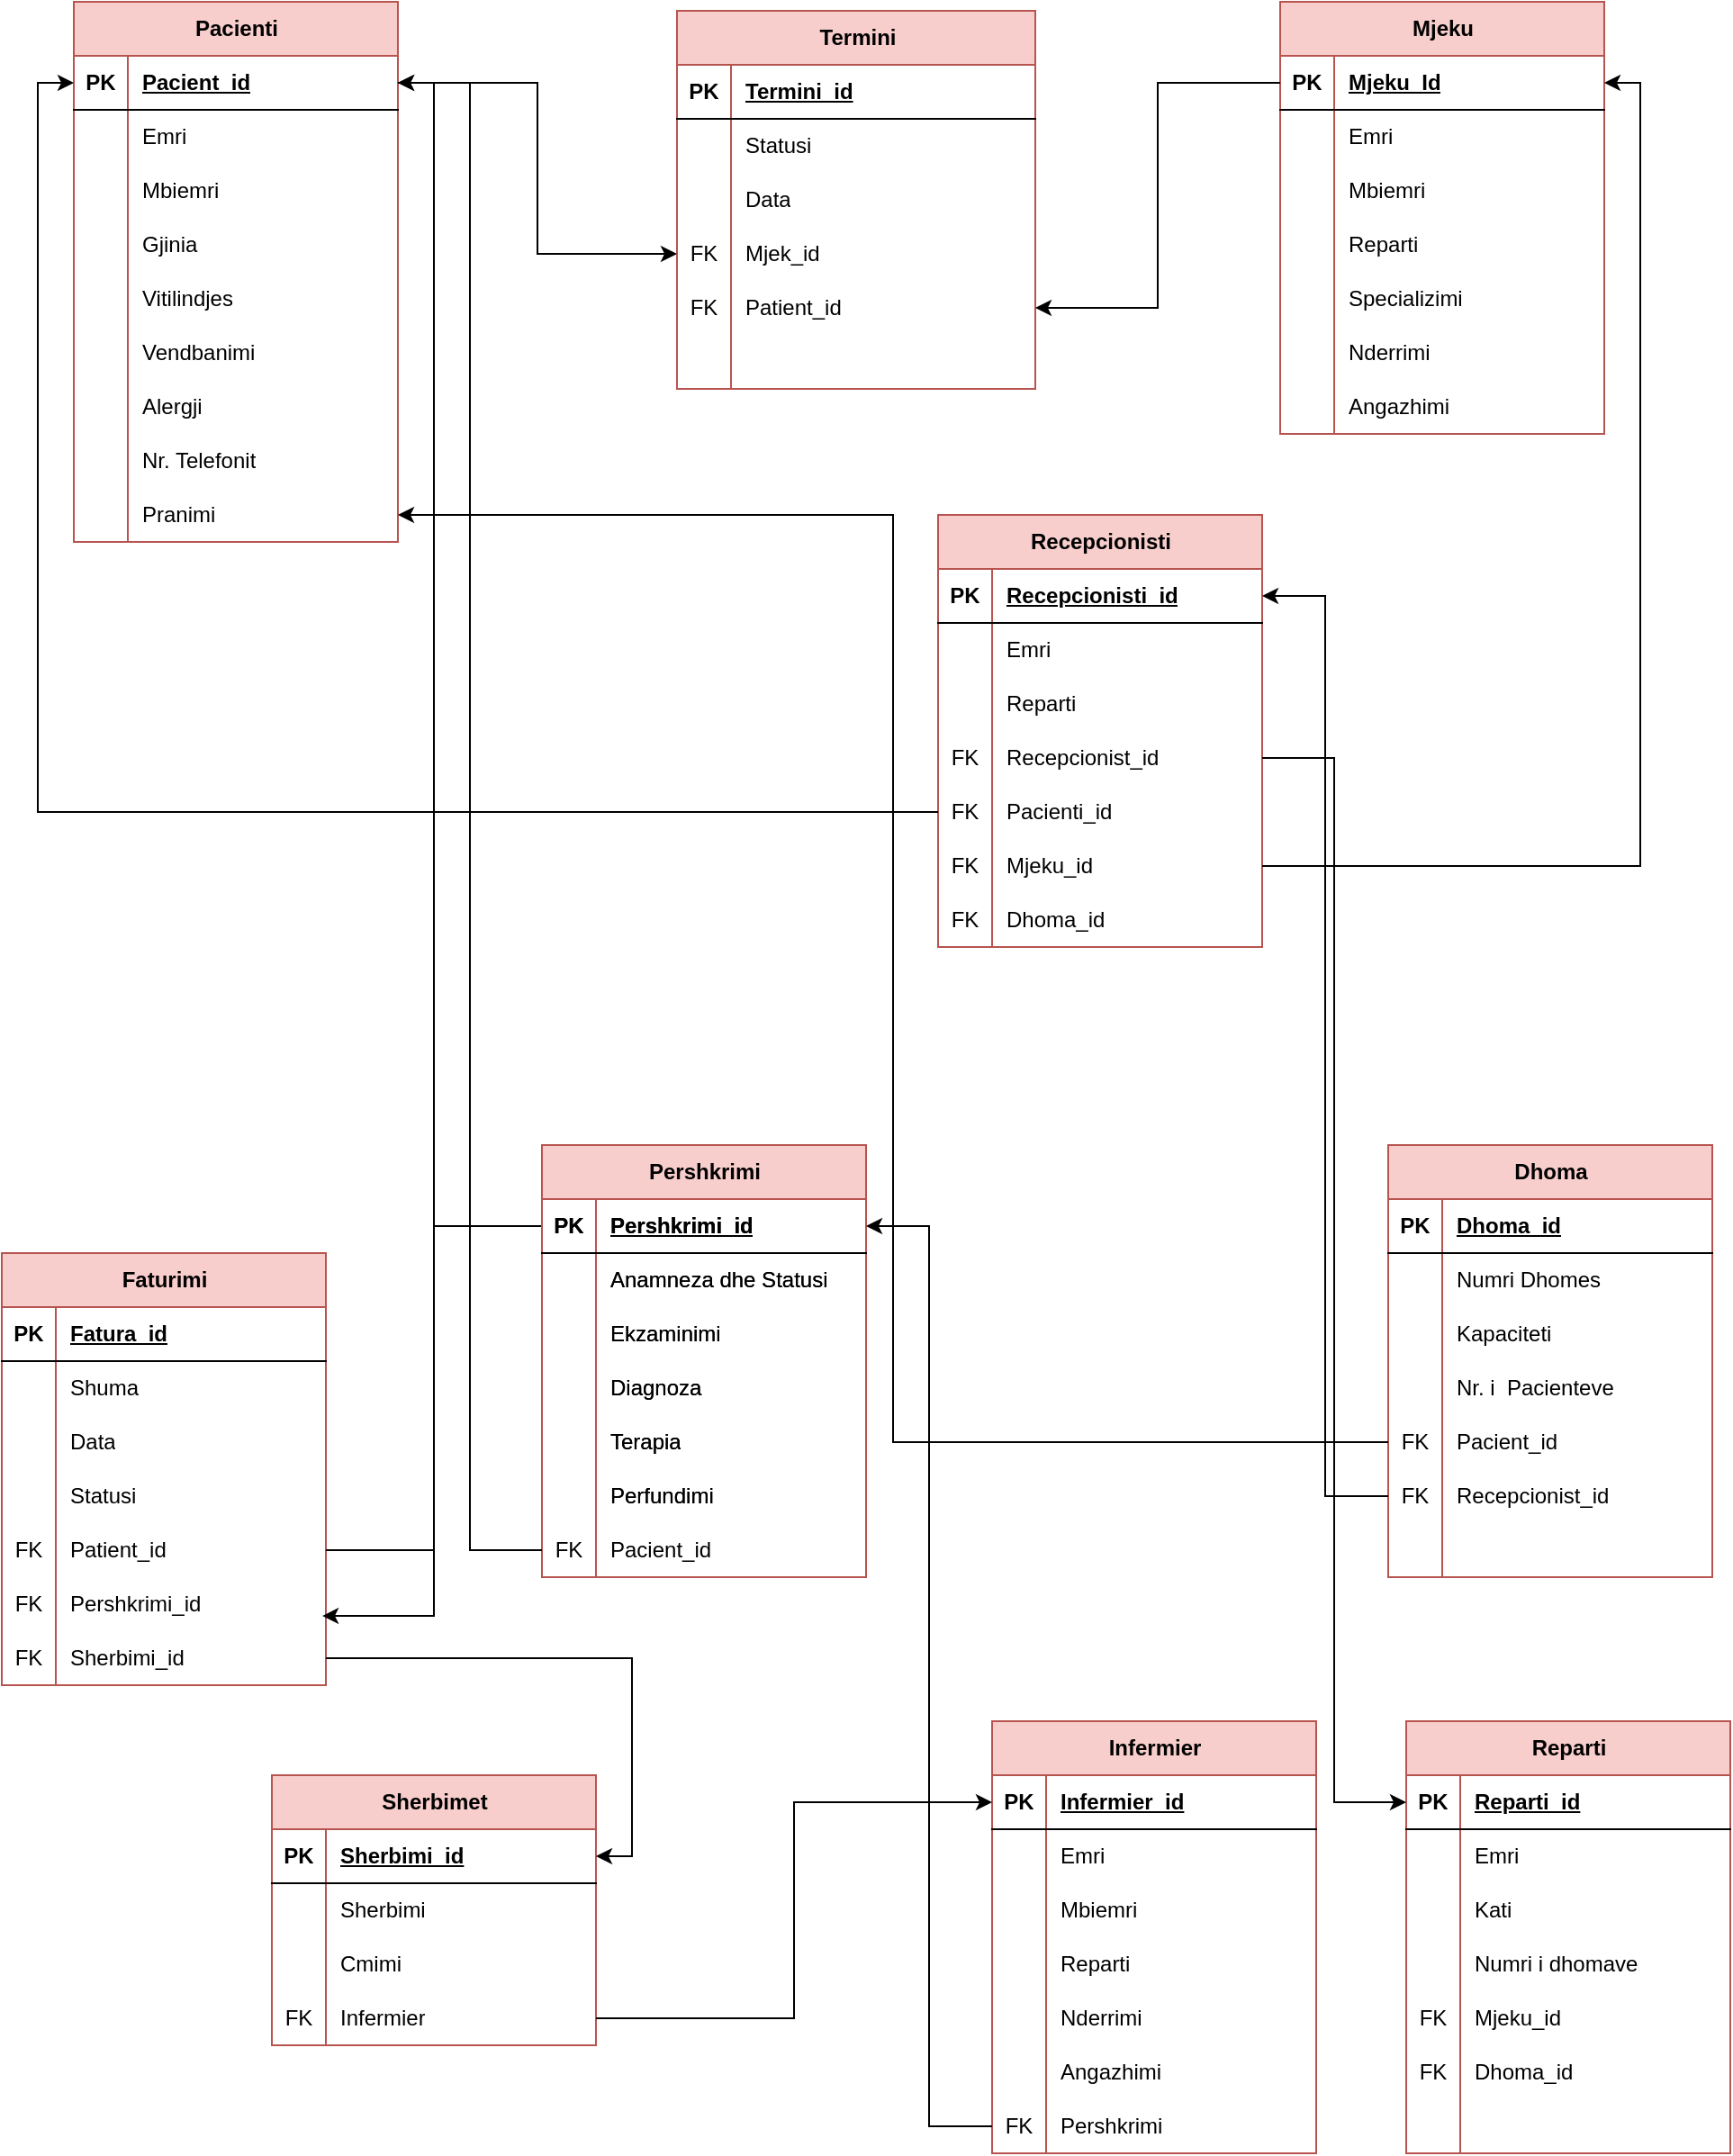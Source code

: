 <mxfile version="24.3.0" type="device">
  <diagram name="Page-1" id="waEkjMBonD3VUIywv-yg">
    <mxGraphModel dx="768" dy="379" grid="1" gridSize="10" guides="1" tooltips="1" connect="1" arrows="1" fold="1" page="1" pageScale="1" pageWidth="850" pageHeight="1100" math="0" shadow="0">
      <root>
        <mxCell id="0" />
        <mxCell id="1" parent="0" />
        <mxCell id="8r-m_vypSuiQ-Feu0scr-15" value="Pacienti" style="shape=table;startSize=30;container=1;collapsible=1;childLayout=tableLayout;fixedRows=1;rowLines=0;fontStyle=1;align=center;resizeLast=1;html=1;fillColor=#f8cecc;strokeColor=#b85450;" parent="1" vertex="1">
          <mxGeometry x="90" y="235" width="180" height="300" as="geometry">
            <mxRectangle x="260" y="160" width="80" height="30" as="alternateBounds" />
          </mxGeometry>
        </mxCell>
        <mxCell id="8r-m_vypSuiQ-Feu0scr-16" value="" style="shape=tableRow;horizontal=0;startSize=0;swimlaneHead=0;swimlaneBody=0;fillColor=none;collapsible=0;dropTarget=0;points=[[0,0.5],[1,0.5]];portConstraint=eastwest;top=0;left=0;right=0;bottom=1;" parent="8r-m_vypSuiQ-Feu0scr-15" vertex="1">
          <mxGeometry y="30" width="180" height="30" as="geometry" />
        </mxCell>
        <mxCell id="8r-m_vypSuiQ-Feu0scr-17" value="PK" style="shape=partialRectangle;connectable=0;fillColor=none;top=0;left=0;bottom=0;right=0;fontStyle=1;overflow=hidden;whiteSpace=wrap;html=1;" parent="8r-m_vypSuiQ-Feu0scr-16" vertex="1">
          <mxGeometry width="30" height="30" as="geometry">
            <mxRectangle width="30" height="30" as="alternateBounds" />
          </mxGeometry>
        </mxCell>
        <mxCell id="8r-m_vypSuiQ-Feu0scr-18" value="Pacient_id" style="shape=partialRectangle;connectable=0;fillColor=none;top=0;left=0;bottom=0;right=0;align=left;spacingLeft=6;fontStyle=5;overflow=hidden;whiteSpace=wrap;html=1;" parent="8r-m_vypSuiQ-Feu0scr-16" vertex="1">
          <mxGeometry x="30" width="150" height="30" as="geometry">
            <mxRectangle width="150" height="30" as="alternateBounds" />
          </mxGeometry>
        </mxCell>
        <mxCell id="8r-m_vypSuiQ-Feu0scr-19" value="" style="shape=tableRow;horizontal=0;startSize=0;swimlaneHead=0;swimlaneBody=0;fillColor=none;collapsible=0;dropTarget=0;points=[[0,0.5],[1,0.5]];portConstraint=eastwest;top=0;left=0;right=0;bottom=0;" parent="8r-m_vypSuiQ-Feu0scr-15" vertex="1">
          <mxGeometry y="60" width="180" height="30" as="geometry" />
        </mxCell>
        <mxCell id="8r-m_vypSuiQ-Feu0scr-20" value="" style="shape=partialRectangle;connectable=0;fillColor=none;top=0;left=0;bottom=0;right=0;editable=1;overflow=hidden;whiteSpace=wrap;html=1;" parent="8r-m_vypSuiQ-Feu0scr-19" vertex="1">
          <mxGeometry width="30" height="30" as="geometry">
            <mxRectangle width="30" height="30" as="alternateBounds" />
          </mxGeometry>
        </mxCell>
        <mxCell id="8r-m_vypSuiQ-Feu0scr-21" value="Emri" style="shape=partialRectangle;connectable=0;fillColor=none;top=0;left=0;bottom=0;right=0;align=left;spacingLeft=6;overflow=hidden;whiteSpace=wrap;html=1;" parent="8r-m_vypSuiQ-Feu0scr-19" vertex="1">
          <mxGeometry x="30" width="150" height="30" as="geometry">
            <mxRectangle width="150" height="30" as="alternateBounds" />
          </mxGeometry>
        </mxCell>
        <mxCell id="8r-m_vypSuiQ-Feu0scr-22" value="" style="shape=tableRow;horizontal=0;startSize=0;swimlaneHead=0;swimlaneBody=0;fillColor=none;collapsible=0;dropTarget=0;points=[[0,0.5],[1,0.5]];portConstraint=eastwest;top=0;left=0;right=0;bottom=0;" parent="8r-m_vypSuiQ-Feu0scr-15" vertex="1">
          <mxGeometry y="90" width="180" height="30" as="geometry" />
        </mxCell>
        <mxCell id="8r-m_vypSuiQ-Feu0scr-23" value="" style="shape=partialRectangle;connectable=0;fillColor=none;top=0;left=0;bottom=0;right=0;editable=1;overflow=hidden;whiteSpace=wrap;html=1;" parent="8r-m_vypSuiQ-Feu0scr-22" vertex="1">
          <mxGeometry width="30" height="30" as="geometry">
            <mxRectangle width="30" height="30" as="alternateBounds" />
          </mxGeometry>
        </mxCell>
        <mxCell id="8r-m_vypSuiQ-Feu0scr-24" value="Mbiemri" style="shape=partialRectangle;connectable=0;fillColor=none;top=0;left=0;bottom=0;right=0;align=left;spacingLeft=6;overflow=hidden;whiteSpace=wrap;html=1;" parent="8r-m_vypSuiQ-Feu0scr-22" vertex="1">
          <mxGeometry x="30" width="150" height="30" as="geometry">
            <mxRectangle width="150" height="30" as="alternateBounds" />
          </mxGeometry>
        </mxCell>
        <mxCell id="8r-m_vypSuiQ-Feu0scr-28" value="" style="shape=tableRow;horizontal=0;startSize=0;swimlaneHead=0;swimlaneBody=0;fillColor=none;collapsible=0;dropTarget=0;points=[[0,0.5],[1,0.5]];portConstraint=eastwest;top=0;left=0;right=0;bottom=0;" parent="8r-m_vypSuiQ-Feu0scr-15" vertex="1">
          <mxGeometry y="120" width="180" height="30" as="geometry" />
        </mxCell>
        <mxCell id="8r-m_vypSuiQ-Feu0scr-29" value="" style="shape=partialRectangle;connectable=0;fillColor=none;top=0;left=0;bottom=0;right=0;editable=1;overflow=hidden;whiteSpace=wrap;html=1;" parent="8r-m_vypSuiQ-Feu0scr-28" vertex="1">
          <mxGeometry width="30" height="30" as="geometry">
            <mxRectangle width="30" height="30" as="alternateBounds" />
          </mxGeometry>
        </mxCell>
        <mxCell id="8r-m_vypSuiQ-Feu0scr-30" value="Gjinia" style="shape=partialRectangle;connectable=0;fillColor=none;top=0;left=0;bottom=0;right=0;align=left;spacingLeft=6;overflow=hidden;whiteSpace=wrap;html=1;" parent="8r-m_vypSuiQ-Feu0scr-28" vertex="1">
          <mxGeometry x="30" width="150" height="30" as="geometry">
            <mxRectangle width="150" height="30" as="alternateBounds" />
          </mxGeometry>
        </mxCell>
        <mxCell id="8r-m_vypSuiQ-Feu0scr-31" value="" style="shape=tableRow;horizontal=0;startSize=0;swimlaneHead=0;swimlaneBody=0;fillColor=none;collapsible=0;dropTarget=0;points=[[0,0.5],[1,0.5]];portConstraint=eastwest;top=0;left=0;right=0;bottom=0;" parent="8r-m_vypSuiQ-Feu0scr-15" vertex="1">
          <mxGeometry y="150" width="180" height="30" as="geometry" />
        </mxCell>
        <mxCell id="8r-m_vypSuiQ-Feu0scr-32" value="" style="shape=partialRectangle;connectable=0;fillColor=none;top=0;left=0;bottom=0;right=0;editable=1;overflow=hidden;whiteSpace=wrap;html=1;" parent="8r-m_vypSuiQ-Feu0scr-31" vertex="1">
          <mxGeometry width="30" height="30" as="geometry">
            <mxRectangle width="30" height="30" as="alternateBounds" />
          </mxGeometry>
        </mxCell>
        <mxCell id="8r-m_vypSuiQ-Feu0scr-33" value="Vitilindjes" style="shape=partialRectangle;connectable=0;fillColor=none;top=0;left=0;bottom=0;right=0;align=left;spacingLeft=6;overflow=hidden;whiteSpace=wrap;html=1;" parent="8r-m_vypSuiQ-Feu0scr-31" vertex="1">
          <mxGeometry x="30" width="150" height="30" as="geometry">
            <mxRectangle width="150" height="30" as="alternateBounds" />
          </mxGeometry>
        </mxCell>
        <mxCell id="8r-m_vypSuiQ-Feu0scr-34" value="" style="shape=tableRow;horizontal=0;startSize=0;swimlaneHead=0;swimlaneBody=0;fillColor=none;collapsible=0;dropTarget=0;points=[[0,0.5],[1,0.5]];portConstraint=eastwest;top=0;left=0;right=0;bottom=0;" parent="8r-m_vypSuiQ-Feu0scr-15" vertex="1">
          <mxGeometry y="180" width="180" height="30" as="geometry" />
        </mxCell>
        <mxCell id="8r-m_vypSuiQ-Feu0scr-35" value="" style="shape=partialRectangle;connectable=0;fillColor=none;top=0;left=0;bottom=0;right=0;editable=1;overflow=hidden;whiteSpace=wrap;html=1;" parent="8r-m_vypSuiQ-Feu0scr-34" vertex="1">
          <mxGeometry width="30" height="30" as="geometry">
            <mxRectangle width="30" height="30" as="alternateBounds" />
          </mxGeometry>
        </mxCell>
        <mxCell id="8r-m_vypSuiQ-Feu0scr-36" value="Vendbanimi" style="shape=partialRectangle;connectable=0;fillColor=none;top=0;left=0;bottom=0;right=0;align=left;spacingLeft=6;overflow=hidden;whiteSpace=wrap;html=1;" parent="8r-m_vypSuiQ-Feu0scr-34" vertex="1">
          <mxGeometry x="30" width="150" height="30" as="geometry">
            <mxRectangle width="150" height="30" as="alternateBounds" />
          </mxGeometry>
        </mxCell>
        <mxCell id="8r-m_vypSuiQ-Feu0scr-37" value="" style="shape=tableRow;horizontal=0;startSize=0;swimlaneHead=0;swimlaneBody=0;fillColor=none;collapsible=0;dropTarget=0;points=[[0,0.5],[1,0.5]];portConstraint=eastwest;top=0;left=0;right=0;bottom=0;" parent="8r-m_vypSuiQ-Feu0scr-15" vertex="1">
          <mxGeometry y="210" width="180" height="30" as="geometry" />
        </mxCell>
        <mxCell id="8r-m_vypSuiQ-Feu0scr-38" value="" style="shape=partialRectangle;connectable=0;fillColor=none;top=0;left=0;bottom=0;right=0;editable=1;overflow=hidden;whiteSpace=wrap;html=1;" parent="8r-m_vypSuiQ-Feu0scr-37" vertex="1">
          <mxGeometry width="30" height="30" as="geometry">
            <mxRectangle width="30" height="30" as="alternateBounds" />
          </mxGeometry>
        </mxCell>
        <mxCell id="8r-m_vypSuiQ-Feu0scr-39" value="Alergji" style="shape=partialRectangle;connectable=0;fillColor=none;top=0;left=0;bottom=0;right=0;align=left;spacingLeft=6;overflow=hidden;whiteSpace=wrap;html=1;" parent="8r-m_vypSuiQ-Feu0scr-37" vertex="1">
          <mxGeometry x="30" width="150" height="30" as="geometry">
            <mxRectangle width="150" height="30" as="alternateBounds" />
          </mxGeometry>
        </mxCell>
        <mxCell id="8r-m_vypSuiQ-Feu0scr-40" value="" style="shape=tableRow;horizontal=0;startSize=0;swimlaneHead=0;swimlaneBody=0;fillColor=none;collapsible=0;dropTarget=0;points=[[0,0.5],[1,0.5]];portConstraint=eastwest;top=0;left=0;right=0;bottom=0;" parent="8r-m_vypSuiQ-Feu0scr-15" vertex="1">
          <mxGeometry y="240" width="180" height="30" as="geometry" />
        </mxCell>
        <mxCell id="8r-m_vypSuiQ-Feu0scr-41" value="" style="shape=partialRectangle;connectable=0;fillColor=none;top=0;left=0;bottom=0;right=0;editable=1;overflow=hidden;whiteSpace=wrap;html=1;" parent="8r-m_vypSuiQ-Feu0scr-40" vertex="1">
          <mxGeometry width="30" height="30" as="geometry">
            <mxRectangle width="30" height="30" as="alternateBounds" />
          </mxGeometry>
        </mxCell>
        <mxCell id="8r-m_vypSuiQ-Feu0scr-42" value="Nr. Telefonit" style="shape=partialRectangle;connectable=0;fillColor=none;top=0;left=0;bottom=0;right=0;align=left;spacingLeft=6;overflow=hidden;whiteSpace=wrap;html=1;" parent="8r-m_vypSuiQ-Feu0scr-40" vertex="1">
          <mxGeometry x="30" width="150" height="30" as="geometry">
            <mxRectangle width="150" height="30" as="alternateBounds" />
          </mxGeometry>
        </mxCell>
        <mxCell id="Q9UB4Wn1_G1wXzFYF8do-26" value="" style="shape=tableRow;horizontal=0;startSize=0;swimlaneHead=0;swimlaneBody=0;fillColor=none;collapsible=0;dropTarget=0;points=[[0,0.5],[1,0.5]];portConstraint=eastwest;top=0;left=0;right=0;bottom=0;" vertex="1" parent="8r-m_vypSuiQ-Feu0scr-15">
          <mxGeometry y="270" width="180" height="30" as="geometry" />
        </mxCell>
        <mxCell id="Q9UB4Wn1_G1wXzFYF8do-27" value="" style="shape=partialRectangle;connectable=0;fillColor=none;top=0;left=0;bottom=0;right=0;editable=1;overflow=hidden;whiteSpace=wrap;html=1;" vertex="1" parent="Q9UB4Wn1_G1wXzFYF8do-26">
          <mxGeometry width="30" height="30" as="geometry">
            <mxRectangle width="30" height="30" as="alternateBounds" />
          </mxGeometry>
        </mxCell>
        <mxCell id="Q9UB4Wn1_G1wXzFYF8do-28" value="Pranimi" style="shape=partialRectangle;connectable=0;fillColor=none;top=0;left=0;bottom=0;right=0;align=left;spacingLeft=6;overflow=hidden;whiteSpace=wrap;html=1;" vertex="1" parent="Q9UB4Wn1_G1wXzFYF8do-26">
          <mxGeometry x="30" width="150" height="30" as="geometry">
            <mxRectangle width="150" height="30" as="alternateBounds" />
          </mxGeometry>
        </mxCell>
        <mxCell id="8r-m_vypSuiQ-Feu0scr-49" value="Termini" style="shape=table;startSize=30;container=1;collapsible=1;childLayout=tableLayout;fixedRows=1;rowLines=0;fontStyle=1;align=center;resizeLast=1;html=1;fillColor=#f8cecc;strokeColor=#b85450;" parent="1" vertex="1">
          <mxGeometry x="425" y="240" width="199" height="210" as="geometry">
            <mxRectangle x="260" y="160" width="80" height="30" as="alternateBounds" />
          </mxGeometry>
        </mxCell>
        <mxCell id="8r-m_vypSuiQ-Feu0scr-50" value="" style="shape=tableRow;horizontal=0;startSize=0;swimlaneHead=0;swimlaneBody=0;fillColor=none;collapsible=0;dropTarget=0;points=[[0,0.5],[1,0.5]];portConstraint=eastwest;top=0;left=0;right=0;bottom=1;" parent="8r-m_vypSuiQ-Feu0scr-49" vertex="1">
          <mxGeometry y="30" width="199" height="30" as="geometry" />
        </mxCell>
        <mxCell id="8r-m_vypSuiQ-Feu0scr-51" value="PK" style="shape=partialRectangle;connectable=0;fillColor=none;top=0;left=0;bottom=0;right=0;fontStyle=1;overflow=hidden;whiteSpace=wrap;html=1;" parent="8r-m_vypSuiQ-Feu0scr-50" vertex="1">
          <mxGeometry width="30" height="30" as="geometry">
            <mxRectangle width="30" height="30" as="alternateBounds" />
          </mxGeometry>
        </mxCell>
        <mxCell id="8r-m_vypSuiQ-Feu0scr-52" value="&lt;span style=&quot;text-align: center; text-wrap: nowrap;&quot;&gt;Termini_id&lt;/span&gt;" style="shape=partialRectangle;connectable=0;fillColor=none;top=0;left=0;bottom=0;right=0;align=left;spacingLeft=6;fontStyle=5;overflow=hidden;whiteSpace=wrap;html=1;" parent="8r-m_vypSuiQ-Feu0scr-50" vertex="1">
          <mxGeometry x="30" width="169" height="30" as="geometry">
            <mxRectangle width="169" height="30" as="alternateBounds" />
          </mxGeometry>
        </mxCell>
        <mxCell id="8r-m_vypSuiQ-Feu0scr-53" value="" style="shape=tableRow;horizontal=0;startSize=0;swimlaneHead=0;swimlaneBody=0;fillColor=none;collapsible=0;dropTarget=0;points=[[0,0.5],[1,0.5]];portConstraint=eastwest;top=0;left=0;right=0;bottom=0;" parent="8r-m_vypSuiQ-Feu0scr-49" vertex="1">
          <mxGeometry y="60" width="199" height="30" as="geometry" />
        </mxCell>
        <mxCell id="8r-m_vypSuiQ-Feu0scr-54" value="" style="shape=partialRectangle;connectable=0;fillColor=none;top=0;left=0;bottom=0;right=0;editable=1;overflow=hidden;whiteSpace=wrap;html=1;" parent="8r-m_vypSuiQ-Feu0scr-53" vertex="1">
          <mxGeometry width="30" height="30" as="geometry">
            <mxRectangle width="30" height="30" as="alternateBounds" />
          </mxGeometry>
        </mxCell>
        <mxCell id="8r-m_vypSuiQ-Feu0scr-55" value="Statusi" style="shape=partialRectangle;connectable=0;fillColor=none;top=0;left=0;bottom=0;right=0;align=left;spacingLeft=6;overflow=hidden;whiteSpace=wrap;html=1;" parent="8r-m_vypSuiQ-Feu0scr-53" vertex="1">
          <mxGeometry x="30" width="169" height="30" as="geometry">
            <mxRectangle width="169" height="30" as="alternateBounds" />
          </mxGeometry>
        </mxCell>
        <mxCell id="8r-m_vypSuiQ-Feu0scr-56" value="" style="shape=tableRow;horizontal=0;startSize=0;swimlaneHead=0;swimlaneBody=0;fillColor=none;collapsible=0;dropTarget=0;points=[[0,0.5],[1,0.5]];portConstraint=eastwest;top=0;left=0;right=0;bottom=0;" parent="8r-m_vypSuiQ-Feu0scr-49" vertex="1">
          <mxGeometry y="90" width="199" height="30" as="geometry" />
        </mxCell>
        <mxCell id="8r-m_vypSuiQ-Feu0scr-57" value="" style="shape=partialRectangle;connectable=0;fillColor=none;top=0;left=0;bottom=0;right=0;editable=1;overflow=hidden;whiteSpace=wrap;html=1;" parent="8r-m_vypSuiQ-Feu0scr-56" vertex="1">
          <mxGeometry width="30" height="30" as="geometry">
            <mxRectangle width="30" height="30" as="alternateBounds" />
          </mxGeometry>
        </mxCell>
        <mxCell id="8r-m_vypSuiQ-Feu0scr-58" value="&lt;div&gt;Data&lt;/div&gt;" style="shape=partialRectangle;connectable=0;fillColor=none;top=0;left=0;bottom=0;right=0;align=left;spacingLeft=6;overflow=hidden;whiteSpace=wrap;html=1;" parent="8r-m_vypSuiQ-Feu0scr-56" vertex="1">
          <mxGeometry x="30" width="169" height="30" as="geometry">
            <mxRectangle width="169" height="30" as="alternateBounds" />
          </mxGeometry>
        </mxCell>
        <mxCell id="8r-m_vypSuiQ-Feu0scr-62" value="" style="shape=tableRow;horizontal=0;startSize=0;swimlaneHead=0;swimlaneBody=0;fillColor=none;collapsible=0;dropTarget=0;points=[[0,0.5],[1,0.5]];portConstraint=eastwest;top=0;left=0;right=0;bottom=0;" parent="8r-m_vypSuiQ-Feu0scr-49" vertex="1">
          <mxGeometry y="120" width="199" height="30" as="geometry" />
        </mxCell>
        <mxCell id="8r-m_vypSuiQ-Feu0scr-63" value="FK" style="shape=partialRectangle;connectable=0;fillColor=none;top=0;left=0;bottom=0;right=0;editable=1;overflow=hidden;whiteSpace=wrap;html=1;" parent="8r-m_vypSuiQ-Feu0scr-62" vertex="1">
          <mxGeometry width="30" height="30" as="geometry">
            <mxRectangle width="30" height="30" as="alternateBounds" />
          </mxGeometry>
        </mxCell>
        <mxCell id="8r-m_vypSuiQ-Feu0scr-64" value="Mjek_id" style="shape=partialRectangle;connectable=0;fillColor=none;top=0;left=0;bottom=0;right=0;align=left;spacingLeft=6;overflow=hidden;whiteSpace=wrap;html=1;" parent="8r-m_vypSuiQ-Feu0scr-62" vertex="1">
          <mxGeometry x="30" width="169" height="30" as="geometry">
            <mxRectangle width="169" height="30" as="alternateBounds" />
          </mxGeometry>
        </mxCell>
        <mxCell id="8r-m_vypSuiQ-Feu0scr-65" value="" style="shape=tableRow;horizontal=0;startSize=0;swimlaneHead=0;swimlaneBody=0;fillColor=none;collapsible=0;dropTarget=0;points=[[0,0.5],[1,0.5]];portConstraint=eastwest;top=0;left=0;right=0;bottom=0;" parent="8r-m_vypSuiQ-Feu0scr-49" vertex="1">
          <mxGeometry y="150" width="199" height="30" as="geometry" />
        </mxCell>
        <mxCell id="8r-m_vypSuiQ-Feu0scr-66" value="FK" style="shape=partialRectangle;connectable=0;fillColor=none;top=0;left=0;bottom=0;right=0;editable=1;overflow=hidden;whiteSpace=wrap;html=1;" parent="8r-m_vypSuiQ-Feu0scr-65" vertex="1">
          <mxGeometry width="30" height="30" as="geometry">
            <mxRectangle width="30" height="30" as="alternateBounds" />
          </mxGeometry>
        </mxCell>
        <mxCell id="8r-m_vypSuiQ-Feu0scr-67" value="Patient_id" style="shape=partialRectangle;connectable=0;fillColor=none;top=0;left=0;bottom=0;right=0;align=left;spacingLeft=6;overflow=hidden;whiteSpace=wrap;html=1;" parent="8r-m_vypSuiQ-Feu0scr-65" vertex="1">
          <mxGeometry x="30" width="169" height="30" as="geometry">
            <mxRectangle width="169" height="30" as="alternateBounds" />
          </mxGeometry>
        </mxCell>
        <mxCell id="8r-m_vypSuiQ-Feu0scr-71" value="" style="shape=tableRow;horizontal=0;startSize=0;swimlaneHead=0;swimlaneBody=0;fillColor=none;collapsible=0;dropTarget=0;points=[[0,0.5],[1,0.5]];portConstraint=eastwest;top=0;left=0;right=0;bottom=0;" parent="8r-m_vypSuiQ-Feu0scr-49" vertex="1">
          <mxGeometry y="180" width="199" height="30" as="geometry" />
        </mxCell>
        <mxCell id="8r-m_vypSuiQ-Feu0scr-72" value="" style="shape=partialRectangle;connectable=0;fillColor=none;top=0;left=0;bottom=0;right=0;editable=1;overflow=hidden;whiteSpace=wrap;html=1;" parent="8r-m_vypSuiQ-Feu0scr-71" vertex="1">
          <mxGeometry width="30" height="30" as="geometry">
            <mxRectangle width="30" height="30" as="alternateBounds" />
          </mxGeometry>
        </mxCell>
        <mxCell id="8r-m_vypSuiQ-Feu0scr-73" value="" style="shape=partialRectangle;connectable=0;fillColor=none;top=0;left=0;bottom=0;right=0;align=left;spacingLeft=6;overflow=hidden;whiteSpace=wrap;html=1;" parent="8r-m_vypSuiQ-Feu0scr-71" vertex="1">
          <mxGeometry x="30" width="169" height="30" as="geometry">
            <mxRectangle width="169" height="30" as="alternateBounds" />
          </mxGeometry>
        </mxCell>
        <mxCell id="8r-m_vypSuiQ-Feu0scr-74" value="Mjeku" style="shape=table;startSize=30;container=1;collapsible=1;childLayout=tableLayout;fixedRows=1;rowLines=0;fontStyle=1;align=center;resizeLast=1;html=1;fillColor=#f8cecc;strokeColor=#b85450;" parent="1" vertex="1">
          <mxGeometry x="760" y="235" width="180" height="240" as="geometry">
            <mxRectangle x="260" y="160" width="80" height="30" as="alternateBounds" />
          </mxGeometry>
        </mxCell>
        <mxCell id="8r-m_vypSuiQ-Feu0scr-75" value="" style="shape=tableRow;horizontal=0;startSize=0;swimlaneHead=0;swimlaneBody=0;fillColor=none;collapsible=0;dropTarget=0;points=[[0,0.5],[1,0.5]];portConstraint=eastwest;top=0;left=0;right=0;bottom=1;" parent="8r-m_vypSuiQ-Feu0scr-74" vertex="1">
          <mxGeometry y="30" width="180" height="30" as="geometry" />
        </mxCell>
        <mxCell id="8r-m_vypSuiQ-Feu0scr-76" value="PK" style="shape=partialRectangle;connectable=0;fillColor=none;top=0;left=0;bottom=0;right=0;fontStyle=1;overflow=hidden;whiteSpace=wrap;html=1;" parent="8r-m_vypSuiQ-Feu0scr-75" vertex="1">
          <mxGeometry width="30" height="30" as="geometry">
            <mxRectangle width="30" height="30" as="alternateBounds" />
          </mxGeometry>
        </mxCell>
        <mxCell id="8r-m_vypSuiQ-Feu0scr-77" value="Mjeku_Id" style="shape=partialRectangle;connectable=0;fillColor=none;top=0;left=0;bottom=0;right=0;align=left;spacingLeft=6;fontStyle=5;overflow=hidden;whiteSpace=wrap;html=1;" parent="8r-m_vypSuiQ-Feu0scr-75" vertex="1">
          <mxGeometry x="30" width="150" height="30" as="geometry">
            <mxRectangle width="150" height="30" as="alternateBounds" />
          </mxGeometry>
        </mxCell>
        <mxCell id="8r-m_vypSuiQ-Feu0scr-78" value="" style="shape=tableRow;horizontal=0;startSize=0;swimlaneHead=0;swimlaneBody=0;fillColor=none;collapsible=0;dropTarget=0;points=[[0,0.5],[1,0.5]];portConstraint=eastwest;top=0;left=0;right=0;bottom=0;" parent="8r-m_vypSuiQ-Feu0scr-74" vertex="1">
          <mxGeometry y="60" width="180" height="30" as="geometry" />
        </mxCell>
        <mxCell id="8r-m_vypSuiQ-Feu0scr-79" value="" style="shape=partialRectangle;connectable=0;fillColor=none;top=0;left=0;bottom=0;right=0;editable=1;overflow=hidden;whiteSpace=wrap;html=1;" parent="8r-m_vypSuiQ-Feu0scr-78" vertex="1">
          <mxGeometry width="30" height="30" as="geometry">
            <mxRectangle width="30" height="30" as="alternateBounds" />
          </mxGeometry>
        </mxCell>
        <mxCell id="8r-m_vypSuiQ-Feu0scr-80" value="Emri" style="shape=partialRectangle;connectable=0;fillColor=none;top=0;left=0;bottom=0;right=0;align=left;spacingLeft=6;overflow=hidden;whiteSpace=wrap;html=1;" parent="8r-m_vypSuiQ-Feu0scr-78" vertex="1">
          <mxGeometry x="30" width="150" height="30" as="geometry">
            <mxRectangle width="150" height="30" as="alternateBounds" />
          </mxGeometry>
        </mxCell>
        <mxCell id="8r-m_vypSuiQ-Feu0scr-81" value="" style="shape=tableRow;horizontal=0;startSize=0;swimlaneHead=0;swimlaneBody=0;fillColor=none;collapsible=0;dropTarget=0;points=[[0,0.5],[1,0.5]];portConstraint=eastwest;top=0;left=0;right=0;bottom=0;" parent="8r-m_vypSuiQ-Feu0scr-74" vertex="1">
          <mxGeometry y="90" width="180" height="30" as="geometry" />
        </mxCell>
        <mxCell id="8r-m_vypSuiQ-Feu0scr-82" value="" style="shape=partialRectangle;connectable=0;fillColor=none;top=0;left=0;bottom=0;right=0;editable=1;overflow=hidden;whiteSpace=wrap;html=1;" parent="8r-m_vypSuiQ-Feu0scr-81" vertex="1">
          <mxGeometry width="30" height="30" as="geometry">
            <mxRectangle width="30" height="30" as="alternateBounds" />
          </mxGeometry>
        </mxCell>
        <mxCell id="8r-m_vypSuiQ-Feu0scr-83" value="Mbiemri" style="shape=partialRectangle;connectable=0;fillColor=none;top=0;left=0;bottom=0;right=0;align=left;spacingLeft=6;overflow=hidden;whiteSpace=wrap;html=1;" parent="8r-m_vypSuiQ-Feu0scr-81" vertex="1">
          <mxGeometry x="30" width="150" height="30" as="geometry">
            <mxRectangle width="150" height="30" as="alternateBounds" />
          </mxGeometry>
        </mxCell>
        <mxCell id="8r-m_vypSuiQ-Feu0scr-84" value="" style="shape=tableRow;horizontal=0;startSize=0;swimlaneHead=0;swimlaneBody=0;fillColor=none;collapsible=0;dropTarget=0;points=[[0,0.5],[1,0.5]];portConstraint=eastwest;top=0;left=0;right=0;bottom=0;" parent="8r-m_vypSuiQ-Feu0scr-74" vertex="1">
          <mxGeometry y="120" width="180" height="30" as="geometry" />
        </mxCell>
        <mxCell id="8r-m_vypSuiQ-Feu0scr-85" value="" style="shape=partialRectangle;connectable=0;fillColor=none;top=0;left=0;bottom=0;right=0;editable=1;overflow=hidden;whiteSpace=wrap;html=1;" parent="8r-m_vypSuiQ-Feu0scr-84" vertex="1">
          <mxGeometry width="30" height="30" as="geometry">
            <mxRectangle width="30" height="30" as="alternateBounds" />
          </mxGeometry>
        </mxCell>
        <mxCell id="8r-m_vypSuiQ-Feu0scr-86" value="Reparti" style="shape=partialRectangle;connectable=0;fillColor=none;top=0;left=0;bottom=0;right=0;align=left;spacingLeft=6;overflow=hidden;whiteSpace=wrap;html=1;" parent="8r-m_vypSuiQ-Feu0scr-84" vertex="1">
          <mxGeometry x="30" width="150" height="30" as="geometry">
            <mxRectangle width="150" height="30" as="alternateBounds" />
          </mxGeometry>
        </mxCell>
        <mxCell id="8r-m_vypSuiQ-Feu0scr-87" value="" style="shape=tableRow;horizontal=0;startSize=0;swimlaneHead=0;swimlaneBody=0;fillColor=none;collapsible=0;dropTarget=0;points=[[0,0.5],[1,0.5]];portConstraint=eastwest;top=0;left=0;right=0;bottom=0;" parent="8r-m_vypSuiQ-Feu0scr-74" vertex="1">
          <mxGeometry y="150" width="180" height="30" as="geometry" />
        </mxCell>
        <mxCell id="8r-m_vypSuiQ-Feu0scr-88" value="" style="shape=partialRectangle;connectable=0;fillColor=none;top=0;left=0;bottom=0;right=0;editable=1;overflow=hidden;whiteSpace=wrap;html=1;" parent="8r-m_vypSuiQ-Feu0scr-87" vertex="1">
          <mxGeometry width="30" height="30" as="geometry">
            <mxRectangle width="30" height="30" as="alternateBounds" />
          </mxGeometry>
        </mxCell>
        <mxCell id="8r-m_vypSuiQ-Feu0scr-89" value="Specializimi" style="shape=partialRectangle;connectable=0;fillColor=none;top=0;left=0;bottom=0;right=0;align=left;spacingLeft=6;overflow=hidden;whiteSpace=wrap;html=1;" parent="8r-m_vypSuiQ-Feu0scr-87" vertex="1">
          <mxGeometry x="30" width="150" height="30" as="geometry">
            <mxRectangle width="150" height="30" as="alternateBounds" />
          </mxGeometry>
        </mxCell>
        <mxCell id="8r-m_vypSuiQ-Feu0scr-90" value="" style="shape=tableRow;horizontal=0;startSize=0;swimlaneHead=0;swimlaneBody=0;fillColor=none;collapsible=0;dropTarget=0;points=[[0,0.5],[1,0.5]];portConstraint=eastwest;top=0;left=0;right=0;bottom=0;" parent="8r-m_vypSuiQ-Feu0scr-74" vertex="1">
          <mxGeometry y="180" width="180" height="30" as="geometry" />
        </mxCell>
        <mxCell id="8r-m_vypSuiQ-Feu0scr-91" value="" style="shape=partialRectangle;connectable=0;fillColor=none;top=0;left=0;bottom=0;right=0;editable=1;overflow=hidden;whiteSpace=wrap;html=1;" parent="8r-m_vypSuiQ-Feu0scr-90" vertex="1">
          <mxGeometry width="30" height="30" as="geometry">
            <mxRectangle width="30" height="30" as="alternateBounds" />
          </mxGeometry>
        </mxCell>
        <mxCell id="8r-m_vypSuiQ-Feu0scr-92" value="Nderrimi" style="shape=partialRectangle;connectable=0;fillColor=none;top=0;left=0;bottom=0;right=0;align=left;spacingLeft=6;overflow=hidden;whiteSpace=wrap;html=1;" parent="8r-m_vypSuiQ-Feu0scr-90" vertex="1">
          <mxGeometry x="30" width="150" height="30" as="geometry">
            <mxRectangle width="150" height="30" as="alternateBounds" />
          </mxGeometry>
        </mxCell>
        <mxCell id="8r-m_vypSuiQ-Feu0scr-93" value="" style="shape=tableRow;horizontal=0;startSize=0;swimlaneHead=0;swimlaneBody=0;fillColor=none;collapsible=0;dropTarget=0;points=[[0,0.5],[1,0.5]];portConstraint=eastwest;top=0;left=0;right=0;bottom=0;" parent="8r-m_vypSuiQ-Feu0scr-74" vertex="1">
          <mxGeometry y="210" width="180" height="30" as="geometry" />
        </mxCell>
        <mxCell id="8r-m_vypSuiQ-Feu0scr-94" value="" style="shape=partialRectangle;connectable=0;fillColor=none;top=0;left=0;bottom=0;right=0;editable=1;overflow=hidden;whiteSpace=wrap;html=1;" parent="8r-m_vypSuiQ-Feu0scr-93" vertex="1">
          <mxGeometry width="30" height="30" as="geometry">
            <mxRectangle width="30" height="30" as="alternateBounds" />
          </mxGeometry>
        </mxCell>
        <mxCell id="8r-m_vypSuiQ-Feu0scr-95" value="Angazhimi" style="shape=partialRectangle;connectable=0;fillColor=none;top=0;left=0;bottom=0;right=0;align=left;spacingLeft=6;overflow=hidden;whiteSpace=wrap;html=1;" parent="8r-m_vypSuiQ-Feu0scr-93" vertex="1">
          <mxGeometry x="30" width="150" height="30" as="geometry">
            <mxRectangle width="150" height="30" as="alternateBounds" />
          </mxGeometry>
        </mxCell>
        <mxCell id="8r-m_vypSuiQ-Feu0scr-96" style="edgeStyle=orthogonalEdgeStyle;rounded=0;orthogonalLoop=1;jettySize=auto;html=1;entryX=0;entryY=0.5;entryDx=0;entryDy=0;" parent="1" source="8r-m_vypSuiQ-Feu0scr-16" target="8r-m_vypSuiQ-Feu0scr-62" edge="1">
          <mxGeometry relative="1" as="geometry" />
        </mxCell>
        <mxCell id="8r-m_vypSuiQ-Feu0scr-97" style="edgeStyle=orthogonalEdgeStyle;rounded=0;orthogonalLoop=1;jettySize=auto;html=1;exitX=0;exitY=0.5;exitDx=0;exitDy=0;entryX=1;entryY=0.5;entryDx=0;entryDy=0;" parent="1" source="8r-m_vypSuiQ-Feu0scr-75" target="8r-m_vypSuiQ-Feu0scr-65" edge="1">
          <mxGeometry relative="1" as="geometry" />
        </mxCell>
        <mxCell id="Q9UB4Wn1_G1wXzFYF8do-1" value="Faturimi" style="shape=table;startSize=30;container=1;collapsible=1;childLayout=tableLayout;fixedRows=1;rowLines=0;fontStyle=1;align=center;resizeLast=1;html=1;fillColor=#f8cecc;strokeColor=#b85450;" vertex="1" parent="1">
          <mxGeometry x="50" y="930" width="180" height="240" as="geometry">
            <mxRectangle x="260" y="160" width="80" height="30" as="alternateBounds" />
          </mxGeometry>
        </mxCell>
        <mxCell id="Q9UB4Wn1_G1wXzFYF8do-2" value="" style="shape=tableRow;horizontal=0;startSize=0;swimlaneHead=0;swimlaneBody=0;fillColor=none;collapsible=0;dropTarget=0;points=[[0,0.5],[1,0.5]];portConstraint=eastwest;top=0;left=0;right=0;bottom=1;" vertex="1" parent="Q9UB4Wn1_G1wXzFYF8do-1">
          <mxGeometry y="30" width="180" height="30" as="geometry" />
        </mxCell>
        <mxCell id="Q9UB4Wn1_G1wXzFYF8do-3" value="PK" style="shape=partialRectangle;connectable=0;fillColor=none;top=0;left=0;bottom=0;right=0;fontStyle=1;overflow=hidden;whiteSpace=wrap;html=1;" vertex="1" parent="Q9UB4Wn1_G1wXzFYF8do-2">
          <mxGeometry width="30" height="30" as="geometry">
            <mxRectangle width="30" height="30" as="alternateBounds" />
          </mxGeometry>
        </mxCell>
        <mxCell id="Q9UB4Wn1_G1wXzFYF8do-4" value="Fatura_id" style="shape=partialRectangle;connectable=0;fillColor=none;top=0;left=0;bottom=0;right=0;align=left;spacingLeft=6;fontStyle=5;overflow=hidden;whiteSpace=wrap;html=1;" vertex="1" parent="Q9UB4Wn1_G1wXzFYF8do-2">
          <mxGeometry x="30" width="150" height="30" as="geometry">
            <mxRectangle width="150" height="30" as="alternateBounds" />
          </mxGeometry>
        </mxCell>
        <mxCell id="Q9UB4Wn1_G1wXzFYF8do-8" value="" style="shape=tableRow;horizontal=0;startSize=0;swimlaneHead=0;swimlaneBody=0;fillColor=none;collapsible=0;dropTarget=0;points=[[0,0.5],[1,0.5]];portConstraint=eastwest;top=0;left=0;right=0;bottom=0;" vertex="1" parent="Q9UB4Wn1_G1wXzFYF8do-1">
          <mxGeometry y="60" width="180" height="30" as="geometry" />
        </mxCell>
        <mxCell id="Q9UB4Wn1_G1wXzFYF8do-9" value="" style="shape=partialRectangle;connectable=0;fillColor=none;top=0;left=0;bottom=0;right=0;editable=1;overflow=hidden;whiteSpace=wrap;html=1;" vertex="1" parent="Q9UB4Wn1_G1wXzFYF8do-8">
          <mxGeometry width="30" height="30" as="geometry">
            <mxRectangle width="30" height="30" as="alternateBounds" />
          </mxGeometry>
        </mxCell>
        <mxCell id="Q9UB4Wn1_G1wXzFYF8do-10" value="Shuma" style="shape=partialRectangle;connectable=0;fillColor=none;top=0;left=0;bottom=0;right=0;align=left;spacingLeft=6;overflow=hidden;whiteSpace=wrap;html=1;" vertex="1" parent="Q9UB4Wn1_G1wXzFYF8do-8">
          <mxGeometry x="30" width="150" height="30" as="geometry">
            <mxRectangle width="150" height="30" as="alternateBounds" />
          </mxGeometry>
        </mxCell>
        <mxCell id="Q9UB4Wn1_G1wXzFYF8do-11" value="" style="shape=tableRow;horizontal=0;startSize=0;swimlaneHead=0;swimlaneBody=0;fillColor=none;collapsible=0;dropTarget=0;points=[[0,0.5],[1,0.5]];portConstraint=eastwest;top=0;left=0;right=0;bottom=0;" vertex="1" parent="Q9UB4Wn1_G1wXzFYF8do-1">
          <mxGeometry y="90" width="180" height="30" as="geometry" />
        </mxCell>
        <mxCell id="Q9UB4Wn1_G1wXzFYF8do-12" value="" style="shape=partialRectangle;connectable=0;fillColor=none;top=0;left=0;bottom=0;right=0;editable=1;overflow=hidden;whiteSpace=wrap;html=1;" vertex="1" parent="Q9UB4Wn1_G1wXzFYF8do-11">
          <mxGeometry width="30" height="30" as="geometry">
            <mxRectangle width="30" height="30" as="alternateBounds" />
          </mxGeometry>
        </mxCell>
        <mxCell id="Q9UB4Wn1_G1wXzFYF8do-13" value="Data" style="shape=partialRectangle;connectable=0;fillColor=none;top=0;left=0;bottom=0;right=0;align=left;spacingLeft=6;overflow=hidden;whiteSpace=wrap;html=1;" vertex="1" parent="Q9UB4Wn1_G1wXzFYF8do-11">
          <mxGeometry x="30" width="150" height="30" as="geometry">
            <mxRectangle width="150" height="30" as="alternateBounds" />
          </mxGeometry>
        </mxCell>
        <mxCell id="Q9UB4Wn1_G1wXzFYF8do-14" value="" style="shape=tableRow;horizontal=0;startSize=0;swimlaneHead=0;swimlaneBody=0;fillColor=none;collapsible=0;dropTarget=0;points=[[0,0.5],[1,0.5]];portConstraint=eastwest;top=0;left=0;right=0;bottom=0;" vertex="1" parent="Q9UB4Wn1_G1wXzFYF8do-1">
          <mxGeometry y="120" width="180" height="30" as="geometry" />
        </mxCell>
        <mxCell id="Q9UB4Wn1_G1wXzFYF8do-15" value="" style="shape=partialRectangle;connectable=0;fillColor=none;top=0;left=0;bottom=0;right=0;editable=1;overflow=hidden;whiteSpace=wrap;html=1;" vertex="1" parent="Q9UB4Wn1_G1wXzFYF8do-14">
          <mxGeometry width="30" height="30" as="geometry">
            <mxRectangle width="30" height="30" as="alternateBounds" />
          </mxGeometry>
        </mxCell>
        <mxCell id="Q9UB4Wn1_G1wXzFYF8do-16" value="Statusi" style="shape=partialRectangle;connectable=0;fillColor=none;top=0;left=0;bottom=0;right=0;align=left;spacingLeft=6;overflow=hidden;whiteSpace=wrap;html=1;" vertex="1" parent="Q9UB4Wn1_G1wXzFYF8do-14">
          <mxGeometry x="30" width="150" height="30" as="geometry">
            <mxRectangle width="150" height="30" as="alternateBounds" />
          </mxGeometry>
        </mxCell>
        <mxCell id="Q9UB4Wn1_G1wXzFYF8do-17" value="" style="shape=tableRow;horizontal=0;startSize=0;swimlaneHead=0;swimlaneBody=0;fillColor=none;collapsible=0;dropTarget=0;points=[[0,0.5],[1,0.5]];portConstraint=eastwest;top=0;left=0;right=0;bottom=0;" vertex="1" parent="Q9UB4Wn1_G1wXzFYF8do-1">
          <mxGeometry y="150" width="180" height="30" as="geometry" />
        </mxCell>
        <mxCell id="Q9UB4Wn1_G1wXzFYF8do-18" value="FK" style="shape=partialRectangle;connectable=0;fillColor=none;top=0;left=0;bottom=0;right=0;editable=1;overflow=hidden;whiteSpace=wrap;html=1;" vertex="1" parent="Q9UB4Wn1_G1wXzFYF8do-17">
          <mxGeometry width="30" height="30" as="geometry">
            <mxRectangle width="30" height="30" as="alternateBounds" />
          </mxGeometry>
        </mxCell>
        <mxCell id="Q9UB4Wn1_G1wXzFYF8do-19" value="Patient_id" style="shape=partialRectangle;connectable=0;fillColor=none;top=0;left=0;bottom=0;right=0;align=left;spacingLeft=6;overflow=hidden;whiteSpace=wrap;html=1;" vertex="1" parent="Q9UB4Wn1_G1wXzFYF8do-17">
          <mxGeometry x="30" width="150" height="30" as="geometry">
            <mxRectangle width="150" height="30" as="alternateBounds" />
          </mxGeometry>
        </mxCell>
        <mxCell id="Q9UB4Wn1_G1wXzFYF8do-20" value="" style="shape=tableRow;horizontal=0;startSize=0;swimlaneHead=0;swimlaneBody=0;fillColor=none;collapsible=0;dropTarget=0;points=[[0,0.5],[1,0.5]];portConstraint=eastwest;top=0;left=0;right=0;bottom=0;" vertex="1" parent="Q9UB4Wn1_G1wXzFYF8do-1">
          <mxGeometry y="180" width="180" height="30" as="geometry" />
        </mxCell>
        <mxCell id="Q9UB4Wn1_G1wXzFYF8do-21" value="FK" style="shape=partialRectangle;connectable=0;fillColor=none;top=0;left=0;bottom=0;right=0;editable=1;overflow=hidden;whiteSpace=wrap;html=1;" vertex="1" parent="Q9UB4Wn1_G1wXzFYF8do-20">
          <mxGeometry width="30" height="30" as="geometry">
            <mxRectangle width="30" height="30" as="alternateBounds" />
          </mxGeometry>
        </mxCell>
        <mxCell id="Q9UB4Wn1_G1wXzFYF8do-22" value="Pershkrimi_id" style="shape=partialRectangle;connectable=0;fillColor=none;top=0;left=0;bottom=0;right=0;align=left;spacingLeft=6;overflow=hidden;whiteSpace=wrap;html=1;" vertex="1" parent="Q9UB4Wn1_G1wXzFYF8do-20">
          <mxGeometry x="30" width="150" height="30" as="geometry">
            <mxRectangle width="150" height="30" as="alternateBounds" />
          </mxGeometry>
        </mxCell>
        <mxCell id="Q9UB4Wn1_G1wXzFYF8do-23" value="" style="shape=tableRow;horizontal=0;startSize=0;swimlaneHead=0;swimlaneBody=0;fillColor=none;collapsible=0;dropTarget=0;points=[[0,0.5],[1,0.5]];portConstraint=eastwest;top=0;left=0;right=0;bottom=0;" vertex="1" parent="Q9UB4Wn1_G1wXzFYF8do-1">
          <mxGeometry y="210" width="180" height="30" as="geometry" />
        </mxCell>
        <mxCell id="Q9UB4Wn1_G1wXzFYF8do-24" value="FK" style="shape=partialRectangle;connectable=0;fillColor=none;top=0;left=0;bottom=0;right=0;editable=1;overflow=hidden;whiteSpace=wrap;html=1;" vertex="1" parent="Q9UB4Wn1_G1wXzFYF8do-23">
          <mxGeometry width="30" height="30" as="geometry">
            <mxRectangle width="30" height="30" as="alternateBounds" />
          </mxGeometry>
        </mxCell>
        <mxCell id="Q9UB4Wn1_G1wXzFYF8do-25" value="Sherbimi_id" style="shape=partialRectangle;connectable=0;fillColor=none;top=0;left=0;bottom=0;right=0;align=left;spacingLeft=6;overflow=hidden;whiteSpace=wrap;html=1;" vertex="1" parent="Q9UB4Wn1_G1wXzFYF8do-23">
          <mxGeometry x="30" width="150" height="30" as="geometry">
            <mxRectangle width="150" height="30" as="alternateBounds" />
          </mxGeometry>
        </mxCell>
        <mxCell id="Q9UB4Wn1_G1wXzFYF8do-30" value="Pershkrimi" style="shape=table;startSize=30;container=1;collapsible=1;childLayout=tableLayout;fixedRows=1;rowLines=0;fontStyle=1;align=center;resizeLast=1;html=1;" vertex="1" parent="1">
          <mxGeometry x="350" y="870" width="180" height="240" as="geometry">
            <mxRectangle x="260" y="160" width="80" height="30" as="alternateBounds" />
          </mxGeometry>
        </mxCell>
        <mxCell id="Q9UB4Wn1_G1wXzFYF8do-31" value="" style="shape=tableRow;horizontal=0;startSize=0;swimlaneHead=0;swimlaneBody=0;fillColor=none;collapsible=0;dropTarget=0;points=[[0,0.5],[1,0.5]];portConstraint=eastwest;top=0;left=0;right=0;bottom=1;" vertex="1" parent="Q9UB4Wn1_G1wXzFYF8do-30">
          <mxGeometry y="30" width="180" height="30" as="geometry" />
        </mxCell>
        <mxCell id="Q9UB4Wn1_G1wXzFYF8do-32" value="PK" style="shape=partialRectangle;connectable=0;fillColor=none;top=0;left=0;bottom=0;right=0;fontStyle=1;overflow=hidden;whiteSpace=wrap;html=1;" vertex="1" parent="Q9UB4Wn1_G1wXzFYF8do-31">
          <mxGeometry width="30" height="30" as="geometry">
            <mxRectangle width="30" height="30" as="alternateBounds" />
          </mxGeometry>
        </mxCell>
        <mxCell id="Q9UB4Wn1_G1wXzFYF8do-33" value="Pershkrimi_id" style="shape=partialRectangle;connectable=0;fillColor=none;top=0;left=0;bottom=0;right=0;align=left;spacingLeft=6;fontStyle=5;overflow=hidden;whiteSpace=wrap;html=1;" vertex="1" parent="Q9UB4Wn1_G1wXzFYF8do-31">
          <mxGeometry x="30" width="150" height="30" as="geometry">
            <mxRectangle width="150" height="30" as="alternateBounds" />
          </mxGeometry>
        </mxCell>
        <mxCell id="Q9UB4Wn1_G1wXzFYF8do-34" value="" style="shape=tableRow;horizontal=0;startSize=0;swimlaneHead=0;swimlaneBody=0;fillColor=none;collapsible=0;dropTarget=0;points=[[0,0.5],[1,0.5]];portConstraint=eastwest;top=0;left=0;right=0;bottom=0;" vertex="1" parent="Q9UB4Wn1_G1wXzFYF8do-30">
          <mxGeometry y="60" width="180" height="30" as="geometry" />
        </mxCell>
        <mxCell id="Q9UB4Wn1_G1wXzFYF8do-35" value="" style="shape=partialRectangle;connectable=0;fillColor=none;top=0;left=0;bottom=0;right=0;editable=1;overflow=hidden;whiteSpace=wrap;html=1;" vertex="1" parent="Q9UB4Wn1_G1wXzFYF8do-34">
          <mxGeometry width="30" height="30" as="geometry">
            <mxRectangle width="30" height="30" as="alternateBounds" />
          </mxGeometry>
        </mxCell>
        <mxCell id="Q9UB4Wn1_G1wXzFYF8do-36" value="Anamneza dhe Statusi" style="shape=partialRectangle;connectable=0;fillColor=none;top=0;left=0;bottom=0;right=0;align=left;spacingLeft=6;overflow=hidden;whiteSpace=wrap;html=1;" vertex="1" parent="Q9UB4Wn1_G1wXzFYF8do-34">
          <mxGeometry x="30" width="150" height="30" as="geometry">
            <mxRectangle width="150" height="30" as="alternateBounds" />
          </mxGeometry>
        </mxCell>
        <mxCell id="Q9UB4Wn1_G1wXzFYF8do-37" value="" style="shape=tableRow;horizontal=0;startSize=0;swimlaneHead=0;swimlaneBody=0;fillColor=none;collapsible=0;dropTarget=0;points=[[0,0.5],[1,0.5]];portConstraint=eastwest;top=0;left=0;right=0;bottom=0;" vertex="1" parent="Q9UB4Wn1_G1wXzFYF8do-30">
          <mxGeometry y="90" width="180" height="30" as="geometry" />
        </mxCell>
        <mxCell id="Q9UB4Wn1_G1wXzFYF8do-38" value="" style="shape=partialRectangle;connectable=0;fillColor=none;top=0;left=0;bottom=0;right=0;editable=1;overflow=hidden;whiteSpace=wrap;html=1;" vertex="1" parent="Q9UB4Wn1_G1wXzFYF8do-37">
          <mxGeometry width="30" height="30" as="geometry">
            <mxRectangle width="30" height="30" as="alternateBounds" />
          </mxGeometry>
        </mxCell>
        <mxCell id="Q9UB4Wn1_G1wXzFYF8do-39" value="Ekzaminimi" style="shape=partialRectangle;connectable=0;fillColor=none;top=0;left=0;bottom=0;right=0;align=left;spacingLeft=6;overflow=hidden;whiteSpace=wrap;html=1;" vertex="1" parent="Q9UB4Wn1_G1wXzFYF8do-37">
          <mxGeometry x="30" width="150" height="30" as="geometry">
            <mxRectangle width="150" height="30" as="alternateBounds" />
          </mxGeometry>
        </mxCell>
        <mxCell id="Q9UB4Wn1_G1wXzFYF8do-40" value="" style="shape=tableRow;horizontal=0;startSize=0;swimlaneHead=0;swimlaneBody=0;fillColor=none;collapsible=0;dropTarget=0;points=[[0,0.5],[1,0.5]];portConstraint=eastwest;top=0;left=0;right=0;bottom=0;" vertex="1" parent="Q9UB4Wn1_G1wXzFYF8do-30">
          <mxGeometry y="120" width="180" height="30" as="geometry" />
        </mxCell>
        <mxCell id="Q9UB4Wn1_G1wXzFYF8do-41" value="" style="shape=partialRectangle;connectable=0;fillColor=none;top=0;left=0;bottom=0;right=0;editable=1;overflow=hidden;whiteSpace=wrap;html=1;" vertex="1" parent="Q9UB4Wn1_G1wXzFYF8do-40">
          <mxGeometry width="30" height="30" as="geometry">
            <mxRectangle width="30" height="30" as="alternateBounds" />
          </mxGeometry>
        </mxCell>
        <mxCell id="Q9UB4Wn1_G1wXzFYF8do-42" value="Diagnoza" style="shape=partialRectangle;connectable=0;fillColor=none;top=0;left=0;bottom=0;right=0;align=left;spacingLeft=6;overflow=hidden;whiteSpace=wrap;html=1;" vertex="1" parent="Q9UB4Wn1_G1wXzFYF8do-40">
          <mxGeometry x="30" width="150" height="30" as="geometry">
            <mxRectangle width="150" height="30" as="alternateBounds" />
          </mxGeometry>
        </mxCell>
        <mxCell id="Q9UB4Wn1_G1wXzFYF8do-43" value="" style="shape=tableRow;horizontal=0;startSize=0;swimlaneHead=0;swimlaneBody=0;fillColor=none;collapsible=0;dropTarget=0;points=[[0,0.5],[1,0.5]];portConstraint=eastwest;top=0;left=0;right=0;bottom=0;" vertex="1" parent="Q9UB4Wn1_G1wXzFYF8do-30">
          <mxGeometry y="150" width="180" height="30" as="geometry" />
        </mxCell>
        <mxCell id="Q9UB4Wn1_G1wXzFYF8do-44" value="" style="shape=partialRectangle;connectable=0;fillColor=none;top=0;left=0;bottom=0;right=0;editable=1;overflow=hidden;whiteSpace=wrap;html=1;" vertex="1" parent="Q9UB4Wn1_G1wXzFYF8do-43">
          <mxGeometry width="30" height="30" as="geometry">
            <mxRectangle width="30" height="30" as="alternateBounds" />
          </mxGeometry>
        </mxCell>
        <mxCell id="Q9UB4Wn1_G1wXzFYF8do-45" value="Terapia" style="shape=partialRectangle;connectable=0;fillColor=none;top=0;left=0;bottom=0;right=0;align=left;spacingLeft=6;overflow=hidden;whiteSpace=wrap;html=1;" vertex="1" parent="Q9UB4Wn1_G1wXzFYF8do-43">
          <mxGeometry x="30" width="150" height="30" as="geometry">
            <mxRectangle width="150" height="30" as="alternateBounds" />
          </mxGeometry>
        </mxCell>
        <mxCell id="Q9UB4Wn1_G1wXzFYF8do-46" value="" style="shape=tableRow;horizontal=0;startSize=0;swimlaneHead=0;swimlaneBody=0;fillColor=none;collapsible=0;dropTarget=0;points=[[0,0.5],[1,0.5]];portConstraint=eastwest;top=0;left=0;right=0;bottom=0;" vertex="1" parent="Q9UB4Wn1_G1wXzFYF8do-30">
          <mxGeometry y="180" width="180" height="30" as="geometry" />
        </mxCell>
        <mxCell id="Q9UB4Wn1_G1wXzFYF8do-47" value="" style="shape=partialRectangle;connectable=0;fillColor=none;top=0;left=0;bottom=0;right=0;editable=1;overflow=hidden;whiteSpace=wrap;html=1;" vertex="1" parent="Q9UB4Wn1_G1wXzFYF8do-46">
          <mxGeometry width="30" height="30" as="geometry">
            <mxRectangle width="30" height="30" as="alternateBounds" />
          </mxGeometry>
        </mxCell>
        <mxCell id="Q9UB4Wn1_G1wXzFYF8do-48" value="Perfundimi" style="shape=partialRectangle;connectable=0;fillColor=none;top=0;left=0;bottom=0;right=0;align=left;spacingLeft=6;overflow=hidden;whiteSpace=wrap;html=1;" vertex="1" parent="Q9UB4Wn1_G1wXzFYF8do-46">
          <mxGeometry x="30" width="150" height="30" as="geometry">
            <mxRectangle width="150" height="30" as="alternateBounds" />
          </mxGeometry>
        </mxCell>
        <mxCell id="Q9UB4Wn1_G1wXzFYF8do-49" value="" style="shape=tableRow;horizontal=0;startSize=0;swimlaneHead=0;swimlaneBody=0;fillColor=none;collapsible=0;dropTarget=0;points=[[0,0.5],[1,0.5]];portConstraint=eastwest;top=0;left=0;right=0;bottom=0;" vertex="1" parent="Q9UB4Wn1_G1wXzFYF8do-30">
          <mxGeometry y="210" width="180" height="30" as="geometry" />
        </mxCell>
        <mxCell id="Q9UB4Wn1_G1wXzFYF8do-50" value="" style="shape=partialRectangle;connectable=0;fillColor=none;top=0;left=0;bottom=0;right=0;editable=1;overflow=hidden;whiteSpace=wrap;html=1;" vertex="1" parent="Q9UB4Wn1_G1wXzFYF8do-49">
          <mxGeometry width="30" height="30" as="geometry">
            <mxRectangle width="30" height="30" as="alternateBounds" />
          </mxGeometry>
        </mxCell>
        <mxCell id="Q9UB4Wn1_G1wXzFYF8do-51" value="" style="shape=partialRectangle;connectable=0;fillColor=none;top=0;left=0;bottom=0;right=0;align=left;spacingLeft=6;overflow=hidden;whiteSpace=wrap;html=1;" vertex="1" parent="Q9UB4Wn1_G1wXzFYF8do-49">
          <mxGeometry x="30" width="150" height="30" as="geometry">
            <mxRectangle width="150" height="30" as="alternateBounds" />
          </mxGeometry>
        </mxCell>
        <mxCell id="Q9UB4Wn1_G1wXzFYF8do-53" style="edgeStyle=orthogonalEdgeStyle;rounded=0;orthogonalLoop=1;jettySize=auto;html=1;entryX=0.989;entryY=0.717;entryDx=0;entryDy=0;entryPerimeter=0;" edge="1" parent="1" source="Q9UB4Wn1_G1wXzFYF8do-31" target="Q9UB4Wn1_G1wXzFYF8do-20">
          <mxGeometry relative="1" as="geometry" />
        </mxCell>
        <mxCell id="Q9UB4Wn1_G1wXzFYF8do-54" value="Pershkrimi" style="shape=table;startSize=30;container=1;collapsible=1;childLayout=tableLayout;fixedRows=1;rowLines=0;fontStyle=1;align=center;resizeLast=1;html=1;fillColor=#f8cecc;strokeColor=#b85450;" vertex="1" parent="1">
          <mxGeometry x="350" y="870" width="180" height="240" as="geometry">
            <mxRectangle x="260" y="160" width="80" height="30" as="alternateBounds" />
          </mxGeometry>
        </mxCell>
        <mxCell id="Q9UB4Wn1_G1wXzFYF8do-55" value="" style="shape=tableRow;horizontal=0;startSize=0;swimlaneHead=0;swimlaneBody=0;fillColor=none;collapsible=0;dropTarget=0;points=[[0,0.5],[1,0.5]];portConstraint=eastwest;top=0;left=0;right=0;bottom=1;" vertex="1" parent="Q9UB4Wn1_G1wXzFYF8do-54">
          <mxGeometry y="30" width="180" height="30" as="geometry" />
        </mxCell>
        <mxCell id="Q9UB4Wn1_G1wXzFYF8do-56" value="PK" style="shape=partialRectangle;connectable=0;fillColor=none;top=0;left=0;bottom=0;right=0;fontStyle=1;overflow=hidden;whiteSpace=wrap;html=1;" vertex="1" parent="Q9UB4Wn1_G1wXzFYF8do-55">
          <mxGeometry width="30" height="30" as="geometry">
            <mxRectangle width="30" height="30" as="alternateBounds" />
          </mxGeometry>
        </mxCell>
        <mxCell id="Q9UB4Wn1_G1wXzFYF8do-57" value="Pershkrimi_id" style="shape=partialRectangle;connectable=0;fillColor=none;top=0;left=0;bottom=0;right=0;align=left;spacingLeft=6;fontStyle=5;overflow=hidden;whiteSpace=wrap;html=1;" vertex="1" parent="Q9UB4Wn1_G1wXzFYF8do-55">
          <mxGeometry x="30" width="150" height="30" as="geometry">
            <mxRectangle width="150" height="30" as="alternateBounds" />
          </mxGeometry>
        </mxCell>
        <mxCell id="Q9UB4Wn1_G1wXzFYF8do-58" value="" style="shape=tableRow;horizontal=0;startSize=0;swimlaneHead=0;swimlaneBody=0;fillColor=none;collapsible=0;dropTarget=0;points=[[0,0.5],[1,0.5]];portConstraint=eastwest;top=0;left=0;right=0;bottom=0;" vertex="1" parent="Q9UB4Wn1_G1wXzFYF8do-54">
          <mxGeometry y="60" width="180" height="30" as="geometry" />
        </mxCell>
        <mxCell id="Q9UB4Wn1_G1wXzFYF8do-59" value="" style="shape=partialRectangle;connectable=0;fillColor=none;top=0;left=0;bottom=0;right=0;editable=1;overflow=hidden;whiteSpace=wrap;html=1;" vertex="1" parent="Q9UB4Wn1_G1wXzFYF8do-58">
          <mxGeometry width="30" height="30" as="geometry">
            <mxRectangle width="30" height="30" as="alternateBounds" />
          </mxGeometry>
        </mxCell>
        <mxCell id="Q9UB4Wn1_G1wXzFYF8do-60" value="Anamneza dhe Statusi" style="shape=partialRectangle;connectable=0;fillColor=none;top=0;left=0;bottom=0;right=0;align=left;spacingLeft=6;overflow=hidden;whiteSpace=wrap;html=1;" vertex="1" parent="Q9UB4Wn1_G1wXzFYF8do-58">
          <mxGeometry x="30" width="150" height="30" as="geometry">
            <mxRectangle width="150" height="30" as="alternateBounds" />
          </mxGeometry>
        </mxCell>
        <mxCell id="Q9UB4Wn1_G1wXzFYF8do-61" value="" style="shape=tableRow;horizontal=0;startSize=0;swimlaneHead=0;swimlaneBody=0;fillColor=none;collapsible=0;dropTarget=0;points=[[0,0.5],[1,0.5]];portConstraint=eastwest;top=0;left=0;right=0;bottom=0;" vertex="1" parent="Q9UB4Wn1_G1wXzFYF8do-54">
          <mxGeometry y="90" width="180" height="30" as="geometry" />
        </mxCell>
        <mxCell id="Q9UB4Wn1_G1wXzFYF8do-62" value="" style="shape=partialRectangle;connectable=0;fillColor=none;top=0;left=0;bottom=0;right=0;editable=1;overflow=hidden;whiteSpace=wrap;html=1;" vertex="1" parent="Q9UB4Wn1_G1wXzFYF8do-61">
          <mxGeometry width="30" height="30" as="geometry">
            <mxRectangle width="30" height="30" as="alternateBounds" />
          </mxGeometry>
        </mxCell>
        <mxCell id="Q9UB4Wn1_G1wXzFYF8do-63" value="Ekzaminimi" style="shape=partialRectangle;connectable=0;fillColor=none;top=0;left=0;bottom=0;right=0;align=left;spacingLeft=6;overflow=hidden;whiteSpace=wrap;html=1;" vertex="1" parent="Q9UB4Wn1_G1wXzFYF8do-61">
          <mxGeometry x="30" width="150" height="30" as="geometry">
            <mxRectangle width="150" height="30" as="alternateBounds" />
          </mxGeometry>
        </mxCell>
        <mxCell id="Q9UB4Wn1_G1wXzFYF8do-64" value="" style="shape=tableRow;horizontal=0;startSize=0;swimlaneHead=0;swimlaneBody=0;fillColor=none;collapsible=0;dropTarget=0;points=[[0,0.5],[1,0.5]];portConstraint=eastwest;top=0;left=0;right=0;bottom=0;" vertex="1" parent="Q9UB4Wn1_G1wXzFYF8do-54">
          <mxGeometry y="120" width="180" height="30" as="geometry" />
        </mxCell>
        <mxCell id="Q9UB4Wn1_G1wXzFYF8do-65" value="" style="shape=partialRectangle;connectable=0;fillColor=none;top=0;left=0;bottom=0;right=0;editable=1;overflow=hidden;whiteSpace=wrap;html=1;" vertex="1" parent="Q9UB4Wn1_G1wXzFYF8do-64">
          <mxGeometry width="30" height="30" as="geometry">
            <mxRectangle width="30" height="30" as="alternateBounds" />
          </mxGeometry>
        </mxCell>
        <mxCell id="Q9UB4Wn1_G1wXzFYF8do-66" value="Diagnoza" style="shape=partialRectangle;connectable=0;fillColor=none;top=0;left=0;bottom=0;right=0;align=left;spacingLeft=6;overflow=hidden;whiteSpace=wrap;html=1;" vertex="1" parent="Q9UB4Wn1_G1wXzFYF8do-64">
          <mxGeometry x="30" width="150" height="30" as="geometry">
            <mxRectangle width="150" height="30" as="alternateBounds" />
          </mxGeometry>
        </mxCell>
        <mxCell id="Q9UB4Wn1_G1wXzFYF8do-67" value="" style="shape=tableRow;horizontal=0;startSize=0;swimlaneHead=0;swimlaneBody=0;fillColor=none;collapsible=0;dropTarget=0;points=[[0,0.5],[1,0.5]];portConstraint=eastwest;top=0;left=0;right=0;bottom=0;" vertex="1" parent="Q9UB4Wn1_G1wXzFYF8do-54">
          <mxGeometry y="150" width="180" height="30" as="geometry" />
        </mxCell>
        <mxCell id="Q9UB4Wn1_G1wXzFYF8do-68" value="" style="shape=partialRectangle;connectable=0;fillColor=none;top=0;left=0;bottom=0;right=0;editable=1;overflow=hidden;whiteSpace=wrap;html=1;" vertex="1" parent="Q9UB4Wn1_G1wXzFYF8do-67">
          <mxGeometry width="30" height="30" as="geometry">
            <mxRectangle width="30" height="30" as="alternateBounds" />
          </mxGeometry>
        </mxCell>
        <mxCell id="Q9UB4Wn1_G1wXzFYF8do-69" value="Terapia" style="shape=partialRectangle;connectable=0;fillColor=none;top=0;left=0;bottom=0;right=0;align=left;spacingLeft=6;overflow=hidden;whiteSpace=wrap;html=1;" vertex="1" parent="Q9UB4Wn1_G1wXzFYF8do-67">
          <mxGeometry x="30" width="150" height="30" as="geometry">
            <mxRectangle width="150" height="30" as="alternateBounds" />
          </mxGeometry>
        </mxCell>
        <mxCell id="Q9UB4Wn1_G1wXzFYF8do-70" value="" style="shape=tableRow;horizontal=0;startSize=0;swimlaneHead=0;swimlaneBody=0;fillColor=none;collapsible=0;dropTarget=0;points=[[0,0.5],[1,0.5]];portConstraint=eastwest;top=0;left=0;right=0;bottom=0;" vertex="1" parent="Q9UB4Wn1_G1wXzFYF8do-54">
          <mxGeometry y="180" width="180" height="30" as="geometry" />
        </mxCell>
        <mxCell id="Q9UB4Wn1_G1wXzFYF8do-71" value="" style="shape=partialRectangle;connectable=0;fillColor=none;top=0;left=0;bottom=0;right=0;editable=1;overflow=hidden;whiteSpace=wrap;html=1;" vertex="1" parent="Q9UB4Wn1_G1wXzFYF8do-70">
          <mxGeometry width="30" height="30" as="geometry">
            <mxRectangle width="30" height="30" as="alternateBounds" />
          </mxGeometry>
        </mxCell>
        <mxCell id="Q9UB4Wn1_G1wXzFYF8do-72" value="Perfundimi" style="shape=partialRectangle;connectable=0;fillColor=none;top=0;left=0;bottom=0;right=0;align=left;spacingLeft=6;overflow=hidden;whiteSpace=wrap;html=1;" vertex="1" parent="Q9UB4Wn1_G1wXzFYF8do-70">
          <mxGeometry x="30" width="150" height="30" as="geometry">
            <mxRectangle width="150" height="30" as="alternateBounds" />
          </mxGeometry>
        </mxCell>
        <mxCell id="Q9UB4Wn1_G1wXzFYF8do-73" value="" style="shape=tableRow;horizontal=0;startSize=0;swimlaneHead=0;swimlaneBody=0;fillColor=none;collapsible=0;dropTarget=0;points=[[0,0.5],[1,0.5]];portConstraint=eastwest;top=0;left=0;right=0;bottom=0;" vertex="1" parent="Q9UB4Wn1_G1wXzFYF8do-54">
          <mxGeometry y="210" width="180" height="30" as="geometry" />
        </mxCell>
        <mxCell id="Q9UB4Wn1_G1wXzFYF8do-74" value="FK" style="shape=partialRectangle;connectable=0;fillColor=none;top=0;left=0;bottom=0;right=0;editable=1;overflow=hidden;whiteSpace=wrap;html=1;" vertex="1" parent="Q9UB4Wn1_G1wXzFYF8do-73">
          <mxGeometry width="30" height="30" as="geometry">
            <mxRectangle width="30" height="30" as="alternateBounds" />
          </mxGeometry>
        </mxCell>
        <mxCell id="Q9UB4Wn1_G1wXzFYF8do-75" value="Pacient_id" style="shape=partialRectangle;connectable=0;fillColor=none;top=0;left=0;bottom=0;right=0;align=left;spacingLeft=6;overflow=hidden;whiteSpace=wrap;html=1;" vertex="1" parent="Q9UB4Wn1_G1wXzFYF8do-73">
          <mxGeometry x="30" width="150" height="30" as="geometry">
            <mxRectangle width="150" height="30" as="alternateBounds" />
          </mxGeometry>
        </mxCell>
        <mxCell id="Q9UB4Wn1_G1wXzFYF8do-76" value="Recepcionisti" style="shape=table;startSize=30;container=1;collapsible=1;childLayout=tableLayout;fixedRows=1;rowLines=0;fontStyle=1;align=center;resizeLast=1;html=1;fillColor=#f8cecc;strokeColor=#b85450;" vertex="1" parent="1">
          <mxGeometry x="570" y="520" width="180" height="240" as="geometry">
            <mxRectangle x="260" y="160" width="80" height="30" as="alternateBounds" />
          </mxGeometry>
        </mxCell>
        <mxCell id="Q9UB4Wn1_G1wXzFYF8do-77" value="" style="shape=tableRow;horizontal=0;startSize=0;swimlaneHead=0;swimlaneBody=0;fillColor=none;collapsible=0;dropTarget=0;points=[[0,0.5],[1,0.5]];portConstraint=eastwest;top=0;left=0;right=0;bottom=1;" vertex="1" parent="Q9UB4Wn1_G1wXzFYF8do-76">
          <mxGeometry y="30" width="180" height="30" as="geometry" />
        </mxCell>
        <mxCell id="Q9UB4Wn1_G1wXzFYF8do-78" value="PK" style="shape=partialRectangle;connectable=0;fillColor=none;top=0;left=0;bottom=0;right=0;fontStyle=1;overflow=hidden;whiteSpace=wrap;html=1;" vertex="1" parent="Q9UB4Wn1_G1wXzFYF8do-77">
          <mxGeometry width="30" height="30" as="geometry">
            <mxRectangle width="30" height="30" as="alternateBounds" />
          </mxGeometry>
        </mxCell>
        <mxCell id="Q9UB4Wn1_G1wXzFYF8do-79" value="Recepcionisti_id" style="shape=partialRectangle;connectable=0;fillColor=none;top=0;left=0;bottom=0;right=0;align=left;spacingLeft=6;fontStyle=5;overflow=hidden;whiteSpace=wrap;html=1;" vertex="1" parent="Q9UB4Wn1_G1wXzFYF8do-77">
          <mxGeometry x="30" width="150" height="30" as="geometry">
            <mxRectangle width="150" height="30" as="alternateBounds" />
          </mxGeometry>
        </mxCell>
        <mxCell id="Q9UB4Wn1_G1wXzFYF8do-80" value="" style="shape=tableRow;horizontal=0;startSize=0;swimlaneHead=0;swimlaneBody=0;fillColor=none;collapsible=0;dropTarget=0;points=[[0,0.5],[1,0.5]];portConstraint=eastwest;top=0;left=0;right=0;bottom=0;" vertex="1" parent="Q9UB4Wn1_G1wXzFYF8do-76">
          <mxGeometry y="60" width="180" height="30" as="geometry" />
        </mxCell>
        <mxCell id="Q9UB4Wn1_G1wXzFYF8do-81" value="" style="shape=partialRectangle;connectable=0;fillColor=none;top=0;left=0;bottom=0;right=0;editable=1;overflow=hidden;whiteSpace=wrap;html=1;" vertex="1" parent="Q9UB4Wn1_G1wXzFYF8do-80">
          <mxGeometry width="30" height="30" as="geometry">
            <mxRectangle width="30" height="30" as="alternateBounds" />
          </mxGeometry>
        </mxCell>
        <mxCell id="Q9UB4Wn1_G1wXzFYF8do-82" value="Emri" style="shape=partialRectangle;connectable=0;fillColor=none;top=0;left=0;bottom=0;right=0;align=left;spacingLeft=6;overflow=hidden;whiteSpace=wrap;html=1;" vertex="1" parent="Q9UB4Wn1_G1wXzFYF8do-80">
          <mxGeometry x="30" width="150" height="30" as="geometry">
            <mxRectangle width="150" height="30" as="alternateBounds" />
          </mxGeometry>
        </mxCell>
        <mxCell id="Q9UB4Wn1_G1wXzFYF8do-83" value="" style="shape=tableRow;horizontal=0;startSize=0;swimlaneHead=0;swimlaneBody=0;fillColor=none;collapsible=0;dropTarget=0;points=[[0,0.5],[1,0.5]];portConstraint=eastwest;top=0;left=0;right=0;bottom=0;" vertex="1" parent="Q9UB4Wn1_G1wXzFYF8do-76">
          <mxGeometry y="90" width="180" height="30" as="geometry" />
        </mxCell>
        <mxCell id="Q9UB4Wn1_G1wXzFYF8do-84" value="" style="shape=partialRectangle;connectable=0;fillColor=none;top=0;left=0;bottom=0;right=0;editable=1;overflow=hidden;whiteSpace=wrap;html=1;" vertex="1" parent="Q9UB4Wn1_G1wXzFYF8do-83">
          <mxGeometry width="30" height="30" as="geometry">
            <mxRectangle width="30" height="30" as="alternateBounds" />
          </mxGeometry>
        </mxCell>
        <mxCell id="Q9UB4Wn1_G1wXzFYF8do-85" value="Reparti" style="shape=partialRectangle;connectable=0;fillColor=none;top=0;left=0;bottom=0;right=0;align=left;spacingLeft=6;overflow=hidden;whiteSpace=wrap;html=1;" vertex="1" parent="Q9UB4Wn1_G1wXzFYF8do-83">
          <mxGeometry x="30" width="150" height="30" as="geometry">
            <mxRectangle width="150" height="30" as="alternateBounds" />
          </mxGeometry>
        </mxCell>
        <mxCell id="Q9UB4Wn1_G1wXzFYF8do-92" value="" style="shape=tableRow;horizontal=0;startSize=0;swimlaneHead=0;swimlaneBody=0;fillColor=none;collapsible=0;dropTarget=0;points=[[0,0.5],[1,0.5]];portConstraint=eastwest;top=0;left=0;right=0;bottom=0;" vertex="1" parent="Q9UB4Wn1_G1wXzFYF8do-76">
          <mxGeometry y="120" width="180" height="30" as="geometry" />
        </mxCell>
        <mxCell id="Q9UB4Wn1_G1wXzFYF8do-93" value="FK" style="shape=partialRectangle;connectable=0;fillColor=none;top=0;left=0;bottom=0;right=0;editable=1;overflow=hidden;whiteSpace=wrap;html=1;" vertex="1" parent="Q9UB4Wn1_G1wXzFYF8do-92">
          <mxGeometry width="30" height="30" as="geometry">
            <mxRectangle width="30" height="30" as="alternateBounds" />
          </mxGeometry>
        </mxCell>
        <mxCell id="Q9UB4Wn1_G1wXzFYF8do-94" value="Recepcionist_id" style="shape=partialRectangle;connectable=0;fillColor=none;top=0;left=0;bottom=0;right=0;align=left;spacingLeft=6;overflow=hidden;whiteSpace=wrap;html=1;" vertex="1" parent="Q9UB4Wn1_G1wXzFYF8do-92">
          <mxGeometry x="30" width="150" height="30" as="geometry">
            <mxRectangle width="150" height="30" as="alternateBounds" />
          </mxGeometry>
        </mxCell>
        <mxCell id="Q9UB4Wn1_G1wXzFYF8do-95" value="" style="shape=tableRow;horizontal=0;startSize=0;swimlaneHead=0;swimlaneBody=0;fillColor=none;collapsible=0;dropTarget=0;points=[[0,0.5],[1,0.5]];portConstraint=eastwest;top=0;left=0;right=0;bottom=0;" vertex="1" parent="Q9UB4Wn1_G1wXzFYF8do-76">
          <mxGeometry y="150" width="180" height="30" as="geometry" />
        </mxCell>
        <mxCell id="Q9UB4Wn1_G1wXzFYF8do-96" value="FK" style="shape=partialRectangle;connectable=0;fillColor=none;top=0;left=0;bottom=0;right=0;editable=1;overflow=hidden;whiteSpace=wrap;html=1;" vertex="1" parent="Q9UB4Wn1_G1wXzFYF8do-95">
          <mxGeometry width="30" height="30" as="geometry">
            <mxRectangle width="30" height="30" as="alternateBounds" />
          </mxGeometry>
        </mxCell>
        <mxCell id="Q9UB4Wn1_G1wXzFYF8do-97" value="Pacienti_id" style="shape=partialRectangle;connectable=0;fillColor=none;top=0;left=0;bottom=0;right=0;align=left;spacingLeft=6;overflow=hidden;whiteSpace=wrap;html=1;" vertex="1" parent="Q9UB4Wn1_G1wXzFYF8do-95">
          <mxGeometry x="30" width="150" height="30" as="geometry">
            <mxRectangle width="150" height="30" as="alternateBounds" />
          </mxGeometry>
        </mxCell>
        <mxCell id="Q9UB4Wn1_G1wXzFYF8do-122" value="" style="shape=tableRow;horizontal=0;startSize=0;swimlaneHead=0;swimlaneBody=0;fillColor=none;collapsible=0;dropTarget=0;points=[[0,0.5],[1,0.5]];portConstraint=eastwest;top=0;left=0;right=0;bottom=0;" vertex="1" parent="Q9UB4Wn1_G1wXzFYF8do-76">
          <mxGeometry y="180" width="180" height="30" as="geometry" />
        </mxCell>
        <mxCell id="Q9UB4Wn1_G1wXzFYF8do-123" value="FK" style="shape=partialRectangle;connectable=0;fillColor=none;top=0;left=0;bottom=0;right=0;editable=1;overflow=hidden;whiteSpace=wrap;html=1;" vertex="1" parent="Q9UB4Wn1_G1wXzFYF8do-122">
          <mxGeometry width="30" height="30" as="geometry">
            <mxRectangle width="30" height="30" as="alternateBounds" />
          </mxGeometry>
        </mxCell>
        <mxCell id="Q9UB4Wn1_G1wXzFYF8do-124" value="Mjeku_id" style="shape=partialRectangle;connectable=0;fillColor=none;top=0;left=0;bottom=0;right=0;align=left;spacingLeft=6;overflow=hidden;whiteSpace=wrap;html=1;" vertex="1" parent="Q9UB4Wn1_G1wXzFYF8do-122">
          <mxGeometry x="30" width="150" height="30" as="geometry">
            <mxRectangle width="150" height="30" as="alternateBounds" />
          </mxGeometry>
        </mxCell>
        <mxCell id="Q9UB4Wn1_G1wXzFYF8do-125" value="" style="shape=tableRow;horizontal=0;startSize=0;swimlaneHead=0;swimlaneBody=0;fillColor=none;collapsible=0;dropTarget=0;points=[[0,0.5],[1,0.5]];portConstraint=eastwest;top=0;left=0;right=0;bottom=0;" vertex="1" parent="Q9UB4Wn1_G1wXzFYF8do-76">
          <mxGeometry y="210" width="180" height="30" as="geometry" />
        </mxCell>
        <mxCell id="Q9UB4Wn1_G1wXzFYF8do-126" value="FK" style="shape=partialRectangle;connectable=0;fillColor=none;top=0;left=0;bottom=0;right=0;editable=1;overflow=hidden;whiteSpace=wrap;html=1;" vertex="1" parent="Q9UB4Wn1_G1wXzFYF8do-125">
          <mxGeometry width="30" height="30" as="geometry">
            <mxRectangle width="30" height="30" as="alternateBounds" />
          </mxGeometry>
        </mxCell>
        <mxCell id="Q9UB4Wn1_G1wXzFYF8do-127" value="Dhoma_id" style="shape=partialRectangle;connectable=0;fillColor=none;top=0;left=0;bottom=0;right=0;align=left;spacingLeft=6;overflow=hidden;whiteSpace=wrap;html=1;" vertex="1" parent="Q9UB4Wn1_G1wXzFYF8do-125">
          <mxGeometry x="30" width="150" height="30" as="geometry">
            <mxRectangle width="150" height="30" as="alternateBounds" />
          </mxGeometry>
        </mxCell>
        <mxCell id="Q9UB4Wn1_G1wXzFYF8do-99" style="edgeStyle=orthogonalEdgeStyle;rounded=0;orthogonalLoop=1;jettySize=auto;html=1;entryX=0;entryY=0.5;entryDx=0;entryDy=0;" edge="1" parent="1" source="Q9UB4Wn1_G1wXzFYF8do-95" target="8r-m_vypSuiQ-Feu0scr-16">
          <mxGeometry relative="1" as="geometry" />
        </mxCell>
        <mxCell id="Q9UB4Wn1_G1wXzFYF8do-128" style="edgeStyle=orthogonalEdgeStyle;rounded=0;orthogonalLoop=1;jettySize=auto;html=1;entryX=1;entryY=0.5;entryDx=0;entryDy=0;" edge="1" parent="1" source="Q9UB4Wn1_G1wXzFYF8do-122" target="8r-m_vypSuiQ-Feu0scr-75">
          <mxGeometry relative="1" as="geometry" />
        </mxCell>
        <mxCell id="Q9UB4Wn1_G1wXzFYF8do-129" style="edgeStyle=orthogonalEdgeStyle;rounded=0;orthogonalLoop=1;jettySize=auto;html=1;entryX=1;entryY=0.5;entryDx=0;entryDy=0;" edge="1" parent="1" source="Q9UB4Wn1_G1wXzFYF8do-73" target="8r-m_vypSuiQ-Feu0scr-16">
          <mxGeometry relative="1" as="geometry" />
        </mxCell>
        <mxCell id="Q9UB4Wn1_G1wXzFYF8do-130" value="Dhoma" style="shape=table;startSize=30;container=1;collapsible=1;childLayout=tableLayout;fixedRows=1;rowLines=0;fontStyle=1;align=center;resizeLast=1;html=1;fillColor=#f8cecc;strokeColor=#b85450;" vertex="1" parent="1">
          <mxGeometry x="820" y="870" width="180" height="240" as="geometry">
            <mxRectangle x="260" y="160" width="80" height="30" as="alternateBounds" />
          </mxGeometry>
        </mxCell>
        <mxCell id="Q9UB4Wn1_G1wXzFYF8do-131" value="" style="shape=tableRow;horizontal=0;startSize=0;swimlaneHead=0;swimlaneBody=0;fillColor=none;collapsible=0;dropTarget=0;points=[[0,0.5],[1,0.5]];portConstraint=eastwest;top=0;left=0;right=0;bottom=1;" vertex="1" parent="Q9UB4Wn1_G1wXzFYF8do-130">
          <mxGeometry y="30" width="180" height="30" as="geometry" />
        </mxCell>
        <mxCell id="Q9UB4Wn1_G1wXzFYF8do-132" value="PK" style="shape=partialRectangle;connectable=0;fillColor=none;top=0;left=0;bottom=0;right=0;fontStyle=1;overflow=hidden;whiteSpace=wrap;html=1;" vertex="1" parent="Q9UB4Wn1_G1wXzFYF8do-131">
          <mxGeometry width="30" height="30" as="geometry">
            <mxRectangle width="30" height="30" as="alternateBounds" />
          </mxGeometry>
        </mxCell>
        <mxCell id="Q9UB4Wn1_G1wXzFYF8do-133" value="Dhoma_id" style="shape=partialRectangle;connectable=0;fillColor=none;top=0;left=0;bottom=0;right=0;align=left;spacingLeft=6;fontStyle=5;overflow=hidden;whiteSpace=wrap;html=1;" vertex="1" parent="Q9UB4Wn1_G1wXzFYF8do-131">
          <mxGeometry x="30" width="150" height="30" as="geometry">
            <mxRectangle width="150" height="30" as="alternateBounds" />
          </mxGeometry>
        </mxCell>
        <mxCell id="Q9UB4Wn1_G1wXzFYF8do-134" value="" style="shape=tableRow;horizontal=0;startSize=0;swimlaneHead=0;swimlaneBody=0;fillColor=none;collapsible=0;dropTarget=0;points=[[0,0.5],[1,0.5]];portConstraint=eastwest;top=0;left=0;right=0;bottom=0;" vertex="1" parent="Q9UB4Wn1_G1wXzFYF8do-130">
          <mxGeometry y="60" width="180" height="30" as="geometry" />
        </mxCell>
        <mxCell id="Q9UB4Wn1_G1wXzFYF8do-135" value="" style="shape=partialRectangle;connectable=0;fillColor=none;top=0;left=0;bottom=0;right=0;editable=1;overflow=hidden;whiteSpace=wrap;html=1;" vertex="1" parent="Q9UB4Wn1_G1wXzFYF8do-134">
          <mxGeometry width="30" height="30" as="geometry">
            <mxRectangle width="30" height="30" as="alternateBounds" />
          </mxGeometry>
        </mxCell>
        <mxCell id="Q9UB4Wn1_G1wXzFYF8do-136" value="Numri Dhomes" style="shape=partialRectangle;connectable=0;fillColor=none;top=0;left=0;bottom=0;right=0;align=left;spacingLeft=6;overflow=hidden;whiteSpace=wrap;html=1;" vertex="1" parent="Q9UB4Wn1_G1wXzFYF8do-134">
          <mxGeometry x="30" width="150" height="30" as="geometry">
            <mxRectangle width="150" height="30" as="alternateBounds" />
          </mxGeometry>
        </mxCell>
        <mxCell id="Q9UB4Wn1_G1wXzFYF8do-137" value="" style="shape=tableRow;horizontal=0;startSize=0;swimlaneHead=0;swimlaneBody=0;fillColor=none;collapsible=0;dropTarget=0;points=[[0,0.5],[1,0.5]];portConstraint=eastwest;top=0;left=0;right=0;bottom=0;" vertex="1" parent="Q9UB4Wn1_G1wXzFYF8do-130">
          <mxGeometry y="90" width="180" height="30" as="geometry" />
        </mxCell>
        <mxCell id="Q9UB4Wn1_G1wXzFYF8do-138" value="" style="shape=partialRectangle;connectable=0;fillColor=none;top=0;left=0;bottom=0;right=0;editable=1;overflow=hidden;whiteSpace=wrap;html=1;" vertex="1" parent="Q9UB4Wn1_G1wXzFYF8do-137">
          <mxGeometry width="30" height="30" as="geometry">
            <mxRectangle width="30" height="30" as="alternateBounds" />
          </mxGeometry>
        </mxCell>
        <mxCell id="Q9UB4Wn1_G1wXzFYF8do-139" value="Kapaciteti" style="shape=partialRectangle;connectable=0;fillColor=none;top=0;left=0;bottom=0;right=0;align=left;spacingLeft=6;overflow=hidden;whiteSpace=wrap;html=1;" vertex="1" parent="Q9UB4Wn1_G1wXzFYF8do-137">
          <mxGeometry x="30" width="150" height="30" as="geometry">
            <mxRectangle width="150" height="30" as="alternateBounds" />
          </mxGeometry>
        </mxCell>
        <mxCell id="Q9UB4Wn1_G1wXzFYF8do-140" value="" style="shape=tableRow;horizontal=0;startSize=0;swimlaneHead=0;swimlaneBody=0;fillColor=none;collapsible=0;dropTarget=0;points=[[0,0.5],[1,0.5]];portConstraint=eastwest;top=0;left=0;right=0;bottom=0;" vertex="1" parent="Q9UB4Wn1_G1wXzFYF8do-130">
          <mxGeometry y="120" width="180" height="30" as="geometry" />
        </mxCell>
        <mxCell id="Q9UB4Wn1_G1wXzFYF8do-141" value="" style="shape=partialRectangle;connectable=0;fillColor=none;top=0;left=0;bottom=0;right=0;editable=1;overflow=hidden;whiteSpace=wrap;html=1;" vertex="1" parent="Q9UB4Wn1_G1wXzFYF8do-140">
          <mxGeometry width="30" height="30" as="geometry">
            <mxRectangle width="30" height="30" as="alternateBounds" />
          </mxGeometry>
        </mxCell>
        <mxCell id="Q9UB4Wn1_G1wXzFYF8do-142" value="Nr. i&amp;nbsp; Pacienteve" style="shape=partialRectangle;connectable=0;fillColor=none;top=0;left=0;bottom=0;right=0;align=left;spacingLeft=6;overflow=hidden;whiteSpace=wrap;html=1;" vertex="1" parent="Q9UB4Wn1_G1wXzFYF8do-140">
          <mxGeometry x="30" width="150" height="30" as="geometry">
            <mxRectangle width="150" height="30" as="alternateBounds" />
          </mxGeometry>
        </mxCell>
        <mxCell id="Q9UB4Wn1_G1wXzFYF8do-143" value="" style="shape=tableRow;horizontal=0;startSize=0;swimlaneHead=0;swimlaneBody=0;fillColor=none;collapsible=0;dropTarget=0;points=[[0,0.5],[1,0.5]];portConstraint=eastwest;top=0;left=0;right=0;bottom=0;" vertex="1" parent="Q9UB4Wn1_G1wXzFYF8do-130">
          <mxGeometry y="150" width="180" height="30" as="geometry" />
        </mxCell>
        <mxCell id="Q9UB4Wn1_G1wXzFYF8do-144" value="FK" style="shape=partialRectangle;connectable=0;fillColor=none;top=0;left=0;bottom=0;right=0;editable=1;overflow=hidden;whiteSpace=wrap;html=1;" vertex="1" parent="Q9UB4Wn1_G1wXzFYF8do-143">
          <mxGeometry width="30" height="30" as="geometry">
            <mxRectangle width="30" height="30" as="alternateBounds" />
          </mxGeometry>
        </mxCell>
        <mxCell id="Q9UB4Wn1_G1wXzFYF8do-145" value="Pacient_id" style="shape=partialRectangle;connectable=0;fillColor=none;top=0;left=0;bottom=0;right=0;align=left;spacingLeft=6;overflow=hidden;whiteSpace=wrap;html=1;" vertex="1" parent="Q9UB4Wn1_G1wXzFYF8do-143">
          <mxGeometry x="30" width="150" height="30" as="geometry">
            <mxRectangle width="150" height="30" as="alternateBounds" />
          </mxGeometry>
        </mxCell>
        <mxCell id="Q9UB4Wn1_G1wXzFYF8do-146" value="" style="shape=tableRow;horizontal=0;startSize=0;swimlaneHead=0;swimlaneBody=0;fillColor=none;collapsible=0;dropTarget=0;points=[[0,0.5],[1,0.5]];portConstraint=eastwest;top=0;left=0;right=0;bottom=0;" vertex="1" parent="Q9UB4Wn1_G1wXzFYF8do-130">
          <mxGeometry y="180" width="180" height="30" as="geometry" />
        </mxCell>
        <mxCell id="Q9UB4Wn1_G1wXzFYF8do-147" value="FK" style="shape=partialRectangle;connectable=0;fillColor=none;top=0;left=0;bottom=0;right=0;editable=1;overflow=hidden;whiteSpace=wrap;html=1;" vertex="1" parent="Q9UB4Wn1_G1wXzFYF8do-146">
          <mxGeometry width="30" height="30" as="geometry">
            <mxRectangle width="30" height="30" as="alternateBounds" />
          </mxGeometry>
        </mxCell>
        <mxCell id="Q9UB4Wn1_G1wXzFYF8do-148" value="Recepcionist_id" style="shape=partialRectangle;connectable=0;fillColor=none;top=0;left=0;bottom=0;right=0;align=left;spacingLeft=6;overflow=hidden;whiteSpace=wrap;html=1;" vertex="1" parent="Q9UB4Wn1_G1wXzFYF8do-146">
          <mxGeometry x="30" width="150" height="30" as="geometry">
            <mxRectangle width="150" height="30" as="alternateBounds" />
          </mxGeometry>
        </mxCell>
        <mxCell id="Q9UB4Wn1_G1wXzFYF8do-149" value="" style="shape=tableRow;horizontal=0;startSize=0;swimlaneHead=0;swimlaneBody=0;fillColor=none;collapsible=0;dropTarget=0;points=[[0,0.5],[1,0.5]];portConstraint=eastwest;top=0;left=0;right=0;bottom=0;" vertex="1" parent="Q9UB4Wn1_G1wXzFYF8do-130">
          <mxGeometry y="210" width="180" height="30" as="geometry" />
        </mxCell>
        <mxCell id="Q9UB4Wn1_G1wXzFYF8do-150" value="" style="shape=partialRectangle;connectable=0;fillColor=none;top=0;left=0;bottom=0;right=0;editable=1;overflow=hidden;whiteSpace=wrap;html=1;" vertex="1" parent="Q9UB4Wn1_G1wXzFYF8do-149">
          <mxGeometry width="30" height="30" as="geometry">
            <mxRectangle width="30" height="30" as="alternateBounds" />
          </mxGeometry>
        </mxCell>
        <mxCell id="Q9UB4Wn1_G1wXzFYF8do-151" value="" style="shape=partialRectangle;connectable=0;fillColor=none;top=0;left=0;bottom=0;right=0;align=left;spacingLeft=6;overflow=hidden;whiteSpace=wrap;html=1;" vertex="1" parent="Q9UB4Wn1_G1wXzFYF8do-149">
          <mxGeometry x="30" width="150" height="30" as="geometry">
            <mxRectangle width="150" height="30" as="alternateBounds" />
          </mxGeometry>
        </mxCell>
        <mxCell id="Q9UB4Wn1_G1wXzFYF8do-152" style="edgeStyle=orthogonalEdgeStyle;rounded=0;orthogonalLoop=1;jettySize=auto;html=1;" edge="1" parent="1" source="Q9UB4Wn1_G1wXzFYF8do-143" target="Q9UB4Wn1_G1wXzFYF8do-26">
          <mxGeometry relative="1" as="geometry" />
        </mxCell>
        <mxCell id="Q9UB4Wn1_G1wXzFYF8do-153" style="edgeStyle=orthogonalEdgeStyle;rounded=0;orthogonalLoop=1;jettySize=auto;html=1;exitX=0;exitY=0.5;exitDx=0;exitDy=0;entryX=1;entryY=0.5;entryDx=0;entryDy=0;" edge="1" parent="1" source="Q9UB4Wn1_G1wXzFYF8do-146" target="Q9UB4Wn1_G1wXzFYF8do-77">
          <mxGeometry relative="1" as="geometry" />
        </mxCell>
        <mxCell id="Q9UB4Wn1_G1wXzFYF8do-154" style="edgeStyle=orthogonalEdgeStyle;rounded=0;orthogonalLoop=1;jettySize=auto;html=1;entryX=1;entryY=0.5;entryDx=0;entryDy=0;" edge="1" parent="1" source="Q9UB4Wn1_G1wXzFYF8do-17" target="8r-m_vypSuiQ-Feu0scr-16">
          <mxGeometry relative="1" as="geometry" />
        </mxCell>
        <mxCell id="Q9UB4Wn1_G1wXzFYF8do-155" value="Sherbimet" style="shape=table;startSize=30;container=1;collapsible=1;childLayout=tableLayout;fixedRows=1;rowLines=0;fontStyle=1;align=center;resizeLast=1;html=1;fillColor=#f8cecc;strokeColor=#b85450;" vertex="1" parent="1">
          <mxGeometry x="200" y="1220" width="180" height="150" as="geometry">
            <mxRectangle x="260" y="160" width="80" height="30" as="alternateBounds" />
          </mxGeometry>
        </mxCell>
        <mxCell id="Q9UB4Wn1_G1wXzFYF8do-156" value="" style="shape=tableRow;horizontal=0;startSize=0;swimlaneHead=0;swimlaneBody=0;fillColor=none;collapsible=0;dropTarget=0;points=[[0,0.5],[1,0.5]];portConstraint=eastwest;top=0;left=0;right=0;bottom=1;" vertex="1" parent="Q9UB4Wn1_G1wXzFYF8do-155">
          <mxGeometry y="30" width="180" height="30" as="geometry" />
        </mxCell>
        <mxCell id="Q9UB4Wn1_G1wXzFYF8do-157" value="PK" style="shape=partialRectangle;connectable=0;fillColor=none;top=0;left=0;bottom=0;right=0;fontStyle=1;overflow=hidden;whiteSpace=wrap;html=1;" vertex="1" parent="Q9UB4Wn1_G1wXzFYF8do-156">
          <mxGeometry width="30" height="30" as="geometry">
            <mxRectangle width="30" height="30" as="alternateBounds" />
          </mxGeometry>
        </mxCell>
        <mxCell id="Q9UB4Wn1_G1wXzFYF8do-158" value="Sherbimi_id" style="shape=partialRectangle;connectable=0;fillColor=none;top=0;left=0;bottom=0;right=0;align=left;spacingLeft=6;fontStyle=5;overflow=hidden;whiteSpace=wrap;html=1;" vertex="1" parent="Q9UB4Wn1_G1wXzFYF8do-156">
          <mxGeometry x="30" width="150" height="30" as="geometry">
            <mxRectangle width="150" height="30" as="alternateBounds" />
          </mxGeometry>
        </mxCell>
        <mxCell id="Q9UB4Wn1_G1wXzFYF8do-159" value="" style="shape=tableRow;horizontal=0;startSize=0;swimlaneHead=0;swimlaneBody=0;fillColor=none;collapsible=0;dropTarget=0;points=[[0,0.5],[1,0.5]];portConstraint=eastwest;top=0;left=0;right=0;bottom=0;" vertex="1" parent="Q9UB4Wn1_G1wXzFYF8do-155">
          <mxGeometry y="60" width="180" height="30" as="geometry" />
        </mxCell>
        <mxCell id="Q9UB4Wn1_G1wXzFYF8do-160" value="" style="shape=partialRectangle;connectable=0;fillColor=none;top=0;left=0;bottom=0;right=0;editable=1;overflow=hidden;whiteSpace=wrap;html=1;" vertex="1" parent="Q9UB4Wn1_G1wXzFYF8do-159">
          <mxGeometry width="30" height="30" as="geometry">
            <mxRectangle width="30" height="30" as="alternateBounds" />
          </mxGeometry>
        </mxCell>
        <mxCell id="Q9UB4Wn1_G1wXzFYF8do-161" value="Sherbimi&lt;span style=&quot;white-space: pre;&quot;&gt;&#x9;&lt;/span&gt;" style="shape=partialRectangle;connectable=0;fillColor=none;top=0;left=0;bottom=0;right=0;align=left;spacingLeft=6;overflow=hidden;whiteSpace=wrap;html=1;" vertex="1" parent="Q9UB4Wn1_G1wXzFYF8do-159">
          <mxGeometry x="30" width="150" height="30" as="geometry">
            <mxRectangle width="150" height="30" as="alternateBounds" />
          </mxGeometry>
        </mxCell>
        <mxCell id="Q9UB4Wn1_G1wXzFYF8do-162" value="" style="shape=tableRow;horizontal=0;startSize=0;swimlaneHead=0;swimlaneBody=0;fillColor=none;collapsible=0;dropTarget=0;points=[[0,0.5],[1,0.5]];portConstraint=eastwest;top=0;left=0;right=0;bottom=0;" vertex="1" parent="Q9UB4Wn1_G1wXzFYF8do-155">
          <mxGeometry y="90" width="180" height="30" as="geometry" />
        </mxCell>
        <mxCell id="Q9UB4Wn1_G1wXzFYF8do-163" value="" style="shape=partialRectangle;connectable=0;fillColor=none;top=0;left=0;bottom=0;right=0;editable=1;overflow=hidden;whiteSpace=wrap;html=1;" vertex="1" parent="Q9UB4Wn1_G1wXzFYF8do-162">
          <mxGeometry width="30" height="30" as="geometry">
            <mxRectangle width="30" height="30" as="alternateBounds" />
          </mxGeometry>
        </mxCell>
        <mxCell id="Q9UB4Wn1_G1wXzFYF8do-164" value="Cmimi" style="shape=partialRectangle;connectable=0;fillColor=none;top=0;left=0;bottom=0;right=0;align=left;spacingLeft=6;overflow=hidden;whiteSpace=wrap;html=1;" vertex="1" parent="Q9UB4Wn1_G1wXzFYF8do-162">
          <mxGeometry x="30" width="150" height="30" as="geometry">
            <mxRectangle width="150" height="30" as="alternateBounds" />
          </mxGeometry>
        </mxCell>
        <mxCell id="Q9UB4Wn1_G1wXzFYF8do-165" value="" style="shape=tableRow;horizontal=0;startSize=0;swimlaneHead=0;swimlaneBody=0;fillColor=none;collapsible=0;dropTarget=0;points=[[0,0.5],[1,0.5]];portConstraint=eastwest;top=0;left=0;right=0;bottom=0;" vertex="1" parent="Q9UB4Wn1_G1wXzFYF8do-155">
          <mxGeometry y="120" width="180" height="30" as="geometry" />
        </mxCell>
        <mxCell id="Q9UB4Wn1_G1wXzFYF8do-166" value="FK" style="shape=partialRectangle;connectable=0;fillColor=none;top=0;left=0;bottom=0;right=0;editable=1;overflow=hidden;whiteSpace=wrap;html=1;" vertex="1" parent="Q9UB4Wn1_G1wXzFYF8do-165">
          <mxGeometry width="30" height="30" as="geometry">
            <mxRectangle width="30" height="30" as="alternateBounds" />
          </mxGeometry>
        </mxCell>
        <mxCell id="Q9UB4Wn1_G1wXzFYF8do-167" value="Infermier" style="shape=partialRectangle;connectable=0;fillColor=none;top=0;left=0;bottom=0;right=0;align=left;spacingLeft=6;overflow=hidden;whiteSpace=wrap;html=1;" vertex="1" parent="Q9UB4Wn1_G1wXzFYF8do-165">
          <mxGeometry x="30" width="150" height="30" as="geometry">
            <mxRectangle width="150" height="30" as="alternateBounds" />
          </mxGeometry>
        </mxCell>
        <mxCell id="Q9UB4Wn1_G1wXzFYF8do-177" value="Infermier" style="shape=table;startSize=30;container=1;collapsible=1;childLayout=tableLayout;fixedRows=1;rowLines=0;fontStyle=1;align=center;resizeLast=1;html=1;fillColor=#f8cecc;strokeColor=#b85450;" vertex="1" parent="1">
          <mxGeometry x="600" y="1190" width="180" height="240" as="geometry">
            <mxRectangle x="260" y="160" width="80" height="30" as="alternateBounds" />
          </mxGeometry>
        </mxCell>
        <mxCell id="Q9UB4Wn1_G1wXzFYF8do-178" value="" style="shape=tableRow;horizontal=0;startSize=0;swimlaneHead=0;swimlaneBody=0;fillColor=none;collapsible=0;dropTarget=0;points=[[0,0.5],[1,0.5]];portConstraint=eastwest;top=0;left=0;right=0;bottom=1;" vertex="1" parent="Q9UB4Wn1_G1wXzFYF8do-177">
          <mxGeometry y="30" width="180" height="30" as="geometry" />
        </mxCell>
        <mxCell id="Q9UB4Wn1_G1wXzFYF8do-179" value="PK" style="shape=partialRectangle;connectable=0;fillColor=none;top=0;left=0;bottom=0;right=0;fontStyle=1;overflow=hidden;whiteSpace=wrap;html=1;" vertex="1" parent="Q9UB4Wn1_G1wXzFYF8do-178">
          <mxGeometry width="30" height="30" as="geometry">
            <mxRectangle width="30" height="30" as="alternateBounds" />
          </mxGeometry>
        </mxCell>
        <mxCell id="Q9UB4Wn1_G1wXzFYF8do-180" value="Infermier_id" style="shape=partialRectangle;connectable=0;fillColor=none;top=0;left=0;bottom=0;right=0;align=left;spacingLeft=6;fontStyle=5;overflow=hidden;whiteSpace=wrap;html=1;" vertex="1" parent="Q9UB4Wn1_G1wXzFYF8do-178">
          <mxGeometry x="30" width="150" height="30" as="geometry">
            <mxRectangle width="150" height="30" as="alternateBounds" />
          </mxGeometry>
        </mxCell>
        <mxCell id="Q9UB4Wn1_G1wXzFYF8do-181" value="" style="shape=tableRow;horizontal=0;startSize=0;swimlaneHead=0;swimlaneBody=0;fillColor=none;collapsible=0;dropTarget=0;points=[[0,0.5],[1,0.5]];portConstraint=eastwest;top=0;left=0;right=0;bottom=0;" vertex="1" parent="Q9UB4Wn1_G1wXzFYF8do-177">
          <mxGeometry y="60" width="180" height="30" as="geometry" />
        </mxCell>
        <mxCell id="Q9UB4Wn1_G1wXzFYF8do-182" value="" style="shape=partialRectangle;connectable=0;fillColor=none;top=0;left=0;bottom=0;right=0;editable=1;overflow=hidden;whiteSpace=wrap;html=1;" vertex="1" parent="Q9UB4Wn1_G1wXzFYF8do-181">
          <mxGeometry width="30" height="30" as="geometry">
            <mxRectangle width="30" height="30" as="alternateBounds" />
          </mxGeometry>
        </mxCell>
        <mxCell id="Q9UB4Wn1_G1wXzFYF8do-183" value="Emri" style="shape=partialRectangle;connectable=0;fillColor=none;top=0;left=0;bottom=0;right=0;align=left;spacingLeft=6;overflow=hidden;whiteSpace=wrap;html=1;" vertex="1" parent="Q9UB4Wn1_G1wXzFYF8do-181">
          <mxGeometry x="30" width="150" height="30" as="geometry">
            <mxRectangle width="150" height="30" as="alternateBounds" />
          </mxGeometry>
        </mxCell>
        <mxCell id="Q9UB4Wn1_G1wXzFYF8do-184" value="" style="shape=tableRow;horizontal=0;startSize=0;swimlaneHead=0;swimlaneBody=0;fillColor=none;collapsible=0;dropTarget=0;points=[[0,0.5],[1,0.5]];portConstraint=eastwest;top=0;left=0;right=0;bottom=0;" vertex="1" parent="Q9UB4Wn1_G1wXzFYF8do-177">
          <mxGeometry y="90" width="180" height="30" as="geometry" />
        </mxCell>
        <mxCell id="Q9UB4Wn1_G1wXzFYF8do-185" value="" style="shape=partialRectangle;connectable=0;fillColor=none;top=0;left=0;bottom=0;right=0;editable=1;overflow=hidden;whiteSpace=wrap;html=1;" vertex="1" parent="Q9UB4Wn1_G1wXzFYF8do-184">
          <mxGeometry width="30" height="30" as="geometry">
            <mxRectangle width="30" height="30" as="alternateBounds" />
          </mxGeometry>
        </mxCell>
        <mxCell id="Q9UB4Wn1_G1wXzFYF8do-186" value="Mbiemri" style="shape=partialRectangle;connectable=0;fillColor=none;top=0;left=0;bottom=0;right=0;align=left;spacingLeft=6;overflow=hidden;whiteSpace=wrap;html=1;" vertex="1" parent="Q9UB4Wn1_G1wXzFYF8do-184">
          <mxGeometry x="30" width="150" height="30" as="geometry">
            <mxRectangle width="150" height="30" as="alternateBounds" />
          </mxGeometry>
        </mxCell>
        <mxCell id="Q9UB4Wn1_G1wXzFYF8do-187" value="" style="shape=tableRow;horizontal=0;startSize=0;swimlaneHead=0;swimlaneBody=0;fillColor=none;collapsible=0;dropTarget=0;points=[[0,0.5],[1,0.5]];portConstraint=eastwest;top=0;left=0;right=0;bottom=0;" vertex="1" parent="Q9UB4Wn1_G1wXzFYF8do-177">
          <mxGeometry y="120" width="180" height="30" as="geometry" />
        </mxCell>
        <mxCell id="Q9UB4Wn1_G1wXzFYF8do-188" value="" style="shape=partialRectangle;connectable=0;fillColor=none;top=0;left=0;bottom=0;right=0;editable=1;overflow=hidden;whiteSpace=wrap;html=1;" vertex="1" parent="Q9UB4Wn1_G1wXzFYF8do-187">
          <mxGeometry width="30" height="30" as="geometry">
            <mxRectangle width="30" height="30" as="alternateBounds" />
          </mxGeometry>
        </mxCell>
        <mxCell id="Q9UB4Wn1_G1wXzFYF8do-189" value="Reparti" style="shape=partialRectangle;connectable=0;fillColor=none;top=0;left=0;bottom=0;right=0;align=left;spacingLeft=6;overflow=hidden;whiteSpace=wrap;html=1;" vertex="1" parent="Q9UB4Wn1_G1wXzFYF8do-187">
          <mxGeometry x="30" width="150" height="30" as="geometry">
            <mxRectangle width="150" height="30" as="alternateBounds" />
          </mxGeometry>
        </mxCell>
        <mxCell id="Q9UB4Wn1_G1wXzFYF8do-190" value="" style="shape=tableRow;horizontal=0;startSize=0;swimlaneHead=0;swimlaneBody=0;fillColor=none;collapsible=0;dropTarget=0;points=[[0,0.5],[1,0.5]];portConstraint=eastwest;top=0;left=0;right=0;bottom=0;" vertex="1" parent="Q9UB4Wn1_G1wXzFYF8do-177">
          <mxGeometry y="150" width="180" height="30" as="geometry" />
        </mxCell>
        <mxCell id="Q9UB4Wn1_G1wXzFYF8do-191" value="&lt;span style=&quot;white-space: pre;&quot;&gt;&#x9;&lt;/span&gt;" style="shape=partialRectangle;connectable=0;fillColor=none;top=0;left=0;bottom=0;right=0;editable=1;overflow=hidden;whiteSpace=wrap;html=1;" vertex="1" parent="Q9UB4Wn1_G1wXzFYF8do-190">
          <mxGeometry width="30" height="30" as="geometry">
            <mxRectangle width="30" height="30" as="alternateBounds" />
          </mxGeometry>
        </mxCell>
        <mxCell id="Q9UB4Wn1_G1wXzFYF8do-192" value="Nderrimi" style="shape=partialRectangle;connectable=0;fillColor=none;top=0;left=0;bottom=0;right=0;align=left;spacingLeft=6;overflow=hidden;whiteSpace=wrap;html=1;" vertex="1" parent="Q9UB4Wn1_G1wXzFYF8do-190">
          <mxGeometry x="30" width="150" height="30" as="geometry">
            <mxRectangle width="150" height="30" as="alternateBounds" />
          </mxGeometry>
        </mxCell>
        <mxCell id="Q9UB4Wn1_G1wXzFYF8do-193" value="" style="shape=tableRow;horizontal=0;startSize=0;swimlaneHead=0;swimlaneBody=0;fillColor=none;collapsible=0;dropTarget=0;points=[[0,0.5],[1,0.5]];portConstraint=eastwest;top=0;left=0;right=0;bottom=0;" vertex="1" parent="Q9UB4Wn1_G1wXzFYF8do-177">
          <mxGeometry y="180" width="180" height="30" as="geometry" />
        </mxCell>
        <mxCell id="Q9UB4Wn1_G1wXzFYF8do-194" value="" style="shape=partialRectangle;connectable=0;fillColor=none;top=0;left=0;bottom=0;right=0;editable=1;overflow=hidden;whiteSpace=wrap;html=1;" vertex="1" parent="Q9UB4Wn1_G1wXzFYF8do-193">
          <mxGeometry width="30" height="30" as="geometry">
            <mxRectangle width="30" height="30" as="alternateBounds" />
          </mxGeometry>
        </mxCell>
        <mxCell id="Q9UB4Wn1_G1wXzFYF8do-195" value="Angazhimi" style="shape=partialRectangle;connectable=0;fillColor=none;top=0;left=0;bottom=0;right=0;align=left;spacingLeft=6;overflow=hidden;whiteSpace=wrap;html=1;" vertex="1" parent="Q9UB4Wn1_G1wXzFYF8do-193">
          <mxGeometry x="30" width="150" height="30" as="geometry">
            <mxRectangle width="150" height="30" as="alternateBounds" />
          </mxGeometry>
        </mxCell>
        <mxCell id="Q9UB4Wn1_G1wXzFYF8do-196" value="" style="shape=tableRow;horizontal=0;startSize=0;swimlaneHead=0;swimlaneBody=0;fillColor=none;collapsible=0;dropTarget=0;points=[[0,0.5],[1,0.5]];portConstraint=eastwest;top=0;left=0;right=0;bottom=0;" vertex="1" parent="Q9UB4Wn1_G1wXzFYF8do-177">
          <mxGeometry y="210" width="180" height="30" as="geometry" />
        </mxCell>
        <mxCell id="Q9UB4Wn1_G1wXzFYF8do-197" value="FK" style="shape=partialRectangle;connectable=0;fillColor=none;top=0;left=0;bottom=0;right=0;editable=1;overflow=hidden;whiteSpace=wrap;html=1;" vertex="1" parent="Q9UB4Wn1_G1wXzFYF8do-196">
          <mxGeometry width="30" height="30" as="geometry">
            <mxRectangle width="30" height="30" as="alternateBounds" />
          </mxGeometry>
        </mxCell>
        <mxCell id="Q9UB4Wn1_G1wXzFYF8do-198" value="Pershkrimi" style="shape=partialRectangle;connectable=0;fillColor=none;top=0;left=0;bottom=0;right=0;align=left;spacingLeft=6;overflow=hidden;whiteSpace=wrap;html=1;" vertex="1" parent="Q9UB4Wn1_G1wXzFYF8do-196">
          <mxGeometry x="30" width="150" height="30" as="geometry">
            <mxRectangle width="150" height="30" as="alternateBounds" />
          </mxGeometry>
        </mxCell>
        <mxCell id="Q9UB4Wn1_G1wXzFYF8do-199" style="edgeStyle=orthogonalEdgeStyle;rounded=0;orthogonalLoop=1;jettySize=auto;html=1;entryX=1;entryY=0.5;entryDx=0;entryDy=0;" edge="1" parent="1" source="Q9UB4Wn1_G1wXzFYF8do-196" target="Q9UB4Wn1_G1wXzFYF8do-55">
          <mxGeometry relative="1" as="geometry" />
        </mxCell>
        <mxCell id="Q9UB4Wn1_G1wXzFYF8do-200" style="edgeStyle=orthogonalEdgeStyle;rounded=0;orthogonalLoop=1;jettySize=auto;html=1;entryX=0;entryY=0.5;entryDx=0;entryDy=0;" edge="1" parent="1" source="Q9UB4Wn1_G1wXzFYF8do-165" target="Q9UB4Wn1_G1wXzFYF8do-178">
          <mxGeometry relative="1" as="geometry" />
        </mxCell>
        <mxCell id="Q9UB4Wn1_G1wXzFYF8do-257" value="Reparti" style="shape=table;startSize=30;container=1;collapsible=1;childLayout=tableLayout;fixedRows=1;rowLines=0;fontStyle=1;align=center;resizeLast=1;html=1;fillColor=#f8cecc;strokeColor=#b85450;" vertex="1" parent="1">
          <mxGeometry x="830" y="1190" width="180" height="240" as="geometry">
            <mxRectangle x="260" y="160" width="80" height="30" as="alternateBounds" />
          </mxGeometry>
        </mxCell>
        <mxCell id="Q9UB4Wn1_G1wXzFYF8do-258" value="" style="shape=tableRow;horizontal=0;startSize=0;swimlaneHead=0;swimlaneBody=0;fillColor=none;collapsible=0;dropTarget=0;points=[[0,0.5],[1,0.5]];portConstraint=eastwest;top=0;left=0;right=0;bottom=1;" vertex="1" parent="Q9UB4Wn1_G1wXzFYF8do-257">
          <mxGeometry y="30" width="180" height="30" as="geometry" />
        </mxCell>
        <mxCell id="Q9UB4Wn1_G1wXzFYF8do-259" value="PK" style="shape=partialRectangle;connectable=0;fillColor=none;top=0;left=0;bottom=0;right=0;fontStyle=1;overflow=hidden;whiteSpace=wrap;html=1;" vertex="1" parent="Q9UB4Wn1_G1wXzFYF8do-258">
          <mxGeometry width="30" height="30" as="geometry">
            <mxRectangle width="30" height="30" as="alternateBounds" />
          </mxGeometry>
        </mxCell>
        <mxCell id="Q9UB4Wn1_G1wXzFYF8do-260" value="Reparti_id" style="shape=partialRectangle;connectable=0;fillColor=none;top=0;left=0;bottom=0;right=0;align=left;spacingLeft=6;fontStyle=5;overflow=hidden;whiteSpace=wrap;html=1;" vertex="1" parent="Q9UB4Wn1_G1wXzFYF8do-258">
          <mxGeometry x="30" width="150" height="30" as="geometry">
            <mxRectangle width="150" height="30" as="alternateBounds" />
          </mxGeometry>
        </mxCell>
        <mxCell id="Q9UB4Wn1_G1wXzFYF8do-261" value="" style="shape=tableRow;horizontal=0;startSize=0;swimlaneHead=0;swimlaneBody=0;fillColor=none;collapsible=0;dropTarget=0;points=[[0,0.5],[1,0.5]];portConstraint=eastwest;top=0;left=0;right=0;bottom=0;" vertex="1" parent="Q9UB4Wn1_G1wXzFYF8do-257">
          <mxGeometry y="60" width="180" height="30" as="geometry" />
        </mxCell>
        <mxCell id="Q9UB4Wn1_G1wXzFYF8do-262" value="" style="shape=partialRectangle;connectable=0;fillColor=none;top=0;left=0;bottom=0;right=0;editable=1;overflow=hidden;whiteSpace=wrap;html=1;" vertex="1" parent="Q9UB4Wn1_G1wXzFYF8do-261">
          <mxGeometry width="30" height="30" as="geometry">
            <mxRectangle width="30" height="30" as="alternateBounds" />
          </mxGeometry>
        </mxCell>
        <mxCell id="Q9UB4Wn1_G1wXzFYF8do-263" value="Emri" style="shape=partialRectangle;connectable=0;fillColor=none;top=0;left=0;bottom=0;right=0;align=left;spacingLeft=6;overflow=hidden;whiteSpace=wrap;html=1;" vertex="1" parent="Q9UB4Wn1_G1wXzFYF8do-261">
          <mxGeometry x="30" width="150" height="30" as="geometry">
            <mxRectangle width="150" height="30" as="alternateBounds" />
          </mxGeometry>
        </mxCell>
        <mxCell id="Q9UB4Wn1_G1wXzFYF8do-264" value="" style="shape=tableRow;horizontal=0;startSize=0;swimlaneHead=0;swimlaneBody=0;fillColor=none;collapsible=0;dropTarget=0;points=[[0,0.5],[1,0.5]];portConstraint=eastwest;top=0;left=0;right=0;bottom=0;" vertex="1" parent="Q9UB4Wn1_G1wXzFYF8do-257">
          <mxGeometry y="90" width="180" height="30" as="geometry" />
        </mxCell>
        <mxCell id="Q9UB4Wn1_G1wXzFYF8do-265" value="" style="shape=partialRectangle;connectable=0;fillColor=none;top=0;left=0;bottom=0;right=0;editable=1;overflow=hidden;whiteSpace=wrap;html=1;" vertex="1" parent="Q9UB4Wn1_G1wXzFYF8do-264">
          <mxGeometry width="30" height="30" as="geometry">
            <mxRectangle width="30" height="30" as="alternateBounds" />
          </mxGeometry>
        </mxCell>
        <mxCell id="Q9UB4Wn1_G1wXzFYF8do-266" value="Kati" style="shape=partialRectangle;connectable=0;fillColor=none;top=0;left=0;bottom=0;right=0;align=left;spacingLeft=6;overflow=hidden;whiteSpace=wrap;html=1;" vertex="1" parent="Q9UB4Wn1_G1wXzFYF8do-264">
          <mxGeometry x="30" width="150" height="30" as="geometry">
            <mxRectangle width="150" height="30" as="alternateBounds" />
          </mxGeometry>
        </mxCell>
        <mxCell id="Q9UB4Wn1_G1wXzFYF8do-267" value="" style="shape=tableRow;horizontal=0;startSize=0;swimlaneHead=0;swimlaneBody=0;fillColor=none;collapsible=0;dropTarget=0;points=[[0,0.5],[1,0.5]];portConstraint=eastwest;top=0;left=0;right=0;bottom=0;" vertex="1" parent="Q9UB4Wn1_G1wXzFYF8do-257">
          <mxGeometry y="120" width="180" height="30" as="geometry" />
        </mxCell>
        <mxCell id="Q9UB4Wn1_G1wXzFYF8do-268" value="" style="shape=partialRectangle;connectable=0;fillColor=none;top=0;left=0;bottom=0;right=0;editable=1;overflow=hidden;whiteSpace=wrap;html=1;" vertex="1" parent="Q9UB4Wn1_G1wXzFYF8do-267">
          <mxGeometry width="30" height="30" as="geometry">
            <mxRectangle width="30" height="30" as="alternateBounds" />
          </mxGeometry>
        </mxCell>
        <mxCell id="Q9UB4Wn1_G1wXzFYF8do-269" value="Numri i dhomave" style="shape=partialRectangle;connectable=0;fillColor=none;top=0;left=0;bottom=0;right=0;align=left;spacingLeft=6;overflow=hidden;whiteSpace=wrap;html=1;" vertex="1" parent="Q9UB4Wn1_G1wXzFYF8do-267">
          <mxGeometry x="30" width="150" height="30" as="geometry">
            <mxRectangle width="150" height="30" as="alternateBounds" />
          </mxGeometry>
        </mxCell>
        <mxCell id="Q9UB4Wn1_G1wXzFYF8do-270" value="" style="shape=tableRow;horizontal=0;startSize=0;swimlaneHead=0;swimlaneBody=0;fillColor=none;collapsible=0;dropTarget=0;points=[[0,0.5],[1,0.5]];portConstraint=eastwest;top=0;left=0;right=0;bottom=0;" vertex="1" parent="Q9UB4Wn1_G1wXzFYF8do-257">
          <mxGeometry y="150" width="180" height="30" as="geometry" />
        </mxCell>
        <mxCell id="Q9UB4Wn1_G1wXzFYF8do-271" value="FK" style="shape=partialRectangle;connectable=0;fillColor=none;top=0;left=0;bottom=0;right=0;editable=1;overflow=hidden;whiteSpace=wrap;html=1;" vertex="1" parent="Q9UB4Wn1_G1wXzFYF8do-270">
          <mxGeometry width="30" height="30" as="geometry">
            <mxRectangle width="30" height="30" as="alternateBounds" />
          </mxGeometry>
        </mxCell>
        <mxCell id="Q9UB4Wn1_G1wXzFYF8do-272" value="Mjeku_id" style="shape=partialRectangle;connectable=0;fillColor=none;top=0;left=0;bottom=0;right=0;align=left;spacingLeft=6;overflow=hidden;whiteSpace=wrap;html=1;" vertex="1" parent="Q9UB4Wn1_G1wXzFYF8do-270">
          <mxGeometry x="30" width="150" height="30" as="geometry">
            <mxRectangle width="150" height="30" as="alternateBounds" />
          </mxGeometry>
        </mxCell>
        <mxCell id="Q9UB4Wn1_G1wXzFYF8do-273" value="" style="shape=tableRow;horizontal=0;startSize=0;swimlaneHead=0;swimlaneBody=0;fillColor=none;collapsible=0;dropTarget=0;points=[[0,0.5],[1,0.5]];portConstraint=eastwest;top=0;left=0;right=0;bottom=0;" vertex="1" parent="Q9UB4Wn1_G1wXzFYF8do-257">
          <mxGeometry y="180" width="180" height="30" as="geometry" />
        </mxCell>
        <mxCell id="Q9UB4Wn1_G1wXzFYF8do-274" value="FK" style="shape=partialRectangle;connectable=0;fillColor=none;top=0;left=0;bottom=0;right=0;editable=1;overflow=hidden;whiteSpace=wrap;html=1;" vertex="1" parent="Q9UB4Wn1_G1wXzFYF8do-273">
          <mxGeometry width="30" height="30" as="geometry">
            <mxRectangle width="30" height="30" as="alternateBounds" />
          </mxGeometry>
        </mxCell>
        <mxCell id="Q9UB4Wn1_G1wXzFYF8do-275" value="Dhoma_id" style="shape=partialRectangle;connectable=0;fillColor=none;top=0;left=0;bottom=0;right=0;align=left;spacingLeft=6;overflow=hidden;whiteSpace=wrap;html=1;" vertex="1" parent="Q9UB4Wn1_G1wXzFYF8do-273">
          <mxGeometry x="30" width="150" height="30" as="geometry">
            <mxRectangle width="150" height="30" as="alternateBounds" />
          </mxGeometry>
        </mxCell>
        <mxCell id="Q9UB4Wn1_G1wXzFYF8do-276" value="" style="shape=tableRow;horizontal=0;startSize=0;swimlaneHead=0;swimlaneBody=0;fillColor=none;collapsible=0;dropTarget=0;points=[[0,0.5],[1,0.5]];portConstraint=eastwest;top=0;left=0;right=0;bottom=0;" vertex="1" parent="Q9UB4Wn1_G1wXzFYF8do-257">
          <mxGeometry y="210" width="180" height="30" as="geometry" />
        </mxCell>
        <mxCell id="Q9UB4Wn1_G1wXzFYF8do-277" value="" style="shape=partialRectangle;connectable=0;fillColor=none;top=0;left=0;bottom=0;right=0;editable=1;overflow=hidden;whiteSpace=wrap;html=1;" vertex="1" parent="Q9UB4Wn1_G1wXzFYF8do-276">
          <mxGeometry width="30" height="30" as="geometry">
            <mxRectangle width="30" height="30" as="alternateBounds" />
          </mxGeometry>
        </mxCell>
        <mxCell id="Q9UB4Wn1_G1wXzFYF8do-278" value="" style="shape=partialRectangle;connectable=0;fillColor=none;top=0;left=0;bottom=0;right=0;align=left;spacingLeft=6;overflow=hidden;whiteSpace=wrap;html=1;" vertex="1" parent="Q9UB4Wn1_G1wXzFYF8do-276">
          <mxGeometry x="30" width="150" height="30" as="geometry">
            <mxRectangle width="150" height="30" as="alternateBounds" />
          </mxGeometry>
        </mxCell>
        <mxCell id="Q9UB4Wn1_G1wXzFYF8do-279" style="edgeStyle=orthogonalEdgeStyle;rounded=0;orthogonalLoop=1;jettySize=auto;html=1;entryX=1;entryY=0.5;entryDx=0;entryDy=0;" edge="1" parent="1" source="Q9UB4Wn1_G1wXzFYF8do-23" target="Q9UB4Wn1_G1wXzFYF8do-156">
          <mxGeometry relative="1" as="geometry" />
        </mxCell>
        <mxCell id="Q9UB4Wn1_G1wXzFYF8do-280" style="edgeStyle=orthogonalEdgeStyle;rounded=0;orthogonalLoop=1;jettySize=auto;html=1;entryX=0;entryY=0.5;entryDx=0;entryDy=0;" edge="1" parent="1" source="Q9UB4Wn1_G1wXzFYF8do-92" target="Q9UB4Wn1_G1wXzFYF8do-258">
          <mxGeometry relative="1" as="geometry" />
        </mxCell>
      </root>
    </mxGraphModel>
  </diagram>
</mxfile>
